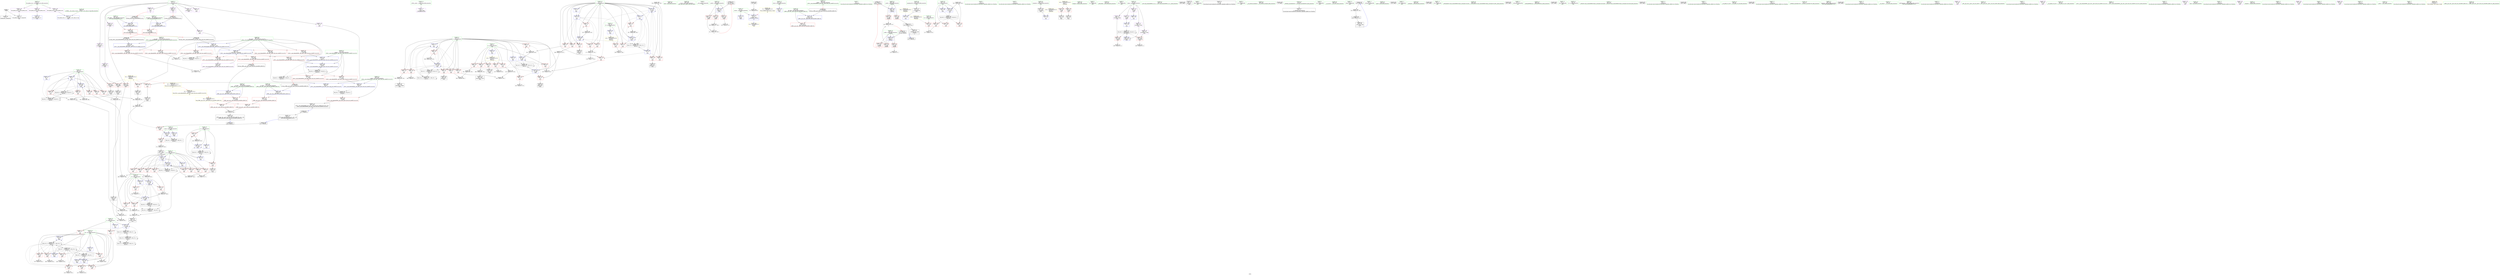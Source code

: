 digraph "SVFG" {
	label="SVFG";

	Node0x55740efcd540 [shape=record,color=grey,label="{NodeID: 0\nNullPtr}"];
	Node0x55740efcd540 -> Node0x55740eff1ca0[style=solid];
	Node0x55740efcd540 -> Node0x55740effd4d0[style=solid];
	Node0x55740f0523b0 [shape=record,color=black,label="{NodeID: 609\n503 = PHI(473, )\n1st arg _ZSt13__max_elementIPiN9__gnu_cxx5__ops15_Iter_less_iterEET_S4_S4_T0_ }"];
	Node0x55740f0523b0 -> Node0x55740efff580[style=solid];
	Node0x55740effe950 [shape=record,color=blue,label="{NodeID: 277\n31\<--301\nb\<--rem\nmain\n}"];
	Node0x55740effe950 -> Node0x55740eff23b0[style=dashed];
	Node0x55740effe950 -> Node0x55740eff2480[style=dashed];
	Node0x55740effe950 -> Node0x55740eff2550[style=dashed];
	Node0x55740effe950 -> Node0x55740eff2620[style=dashed];
	Node0x55740effe950 -> Node0x55740effe950[style=dashed];
	Node0x55740effe950 -> Node0x55740effea20[style=dashed];
	Node0x55740effe950 -> Node0x55740f01d230[style=dashed];
	Node0x55740effe950 -> Node0x55740f020430[style=dashed];
	Node0x55740eff2480 [shape=record,color=red,label="{NodeID: 194\n307\<--31\n\<--b\nmain\n}"];
	Node0x55740eff2480 -> Node0x55740eff8cb0[style=solid];
	Node0x55740efeeb90 [shape=record,color=black,label="{NodeID: 111\n370\<--369\nconv82\<--\nmain\n}"];
	Node0x55740efeeb90 -> Node0x55740eff9430[style=solid];
	Node0x55740efd16a0 [shape=record,color=green,label="{NodeID: 28\n4\<--6\n_ZStL8__ioinit\<--_ZStL8__ioinit_field_insensitive\nGlob }"];
	Node0x55740efd16a0 -> Node0x55740eff4420[style=solid];
	Node0x55740eff8830 [shape=record,color=grey,label="{NodeID: 388\n233 = Binary(232, 139, )\n}"];
	Node0x55740eff8830 -> Node0x55740effe130[style=solid];
	Node0x55740eff3b40 [shape=record,color=red,label="{NodeID: 222\n545\<--504\n\<--retval\n_ZSt13__max_elementIPiN9__gnu_cxx5__ops15_Iter_less_iterEET_S4_S4_T0_\n}"];
	Node0x55740eff3b40 -> Node0x55740eff4300[style=solid];
	Node0x55740eff5630 [shape=record,color=purple,label="{NodeID: 139\n578\<--63\nllvm.global_ctors_2\<--llvm.global_ctors\nGlob }"];
	Node0x55740eff5630 -> Node0x55740effd4d0[style=solid];
	Node0x55740efeff00 [shape=record,color=green,label="{NodeID: 56\n148\<--149\nmain\<--main_field_insensitive\n}"];
	Node0x55740f009c90 [shape=record,color=grey,label="{NodeID: 416\n247 = cmp(246, 139, )\n}"];
	Node0x55740effd2d0 [shape=record,color=blue,label="{NodeID: 250\n576\<--64\nllvm.global_ctors_0\<--\nGlob }"];
	Node0x55740eff6d20 [shape=record,color=red,label="{NodeID: 167\n365\<--16\n\<--k\nmain\n}"];
	Node0x55740eff6d20 -> Node0x55740eff95b0[style=solid];
	Node0x55740eff1860 [shape=record,color=green,label="{NodeID: 84\n548\<--549\nretval\<--retval_field_insensitive\n_ZN9__gnu_cxx5__ops16__iter_less_iterEv\n}"];
	Node0x55740efce370 [shape=record,color=green,label="{NodeID: 1\n7\<--1\n__dso_handle\<--dummyObj\nGlob }"];
	Node0x55740f0524f0 [shape=record,color=black,label="{NodeID: 610\n130 = PHI(141, )\n0th arg _Z2bci }"];
	Node0x55740f0524f0 -> Node0x55740effd840[style=solid];
	Node0x55740f032580 [shape=record,color=yellow,style=double,label="{NodeID: 527\n16V_1 = ENCHI(MR_16V_0)\npts\{17 \}\nFun[main]}"];
	Node0x55740f032580 -> Node0x55740eff6910[style=dashed];
	Node0x55740f032580 -> Node0x55740eff69e0[style=dashed];
	Node0x55740f032580 -> Node0x55740eff6ab0[style=dashed];
	Node0x55740f032580 -> Node0x55740eff6b80[style=dashed];
	Node0x55740f032580 -> Node0x55740eff6c50[style=dashed];
	Node0x55740f032580 -> Node0x55740eff6d20[style=dashed];
	Node0x55740effea20 [shape=record,color=blue,label="{NodeID: 278\n31\<--308\nb\<--add51\nmain\n}"];
	Node0x55740effea20 -> Node0x55740eff2550[style=dashed];
	Node0x55740effea20 -> Node0x55740eff2620[style=dashed];
	Node0x55740effea20 -> Node0x55740effe950[style=dashed];
	Node0x55740effea20 -> Node0x55740f01d230[style=dashed];
	Node0x55740effea20 -> Node0x55740f020430[style=dashed];
	Node0x55740eff2550 [shape=record,color=red,label="{NodeID: 195\n325\<--31\n\<--b\nmain\n}"];
	Node0x55740eff2550 -> Node0x55740eff8530[style=solid];
	Node0x55740efeec60 [shape=record,color=black,label="{NodeID: 112\n376\<--375\nconv86\<--rem85\nmain\n}"];
	Node0x55740efeec60 -> Node0x55740effed60[style=solid];
	Node0x55740efd17a0 [shape=record,color=green,label="{NodeID: 29\n8\<--10\n_ZL2pi\<--_ZL2pi_field_insensitive\nGlob }"];
	Node0x55740efd17a0 -> Node0x55740effc700[style=solid];
	Node0x55740efd17a0 -> Node0x55740effd5d0[style=solid];
	Node0x55740eff89b0 [shape=record,color=grey,label="{NodeID: 389\n315 = Binary(314, 139, )\n}"];
	Node0x55740eff89b0 -> Node0x55740f00a290[style=solid];
	Node0x55740eff3c10 [shape=record,color=red,label="{NodeID: 223\n516\<--508\n\<--__first.addr\n_ZSt13__max_elementIPiN9__gnu_cxx5__ops15_Iter_less_iterEET_S4_S4_T0_\n}"];
	Node0x55740eff3c10 -> Node0x55740f00b610[style=solid];
	Node0x55740eff5730 [shape=record,color=purple,label="{NodeID: 140\n527\<--526\nincdec.ptr\<--\n_ZSt13__max_elementIPiN9__gnu_cxx5__ops15_Iter_less_iterEET_S4_S4_T0_\n}"];
	Node0x55740eff5730 -> Node0x55740efff7f0[style=solid];
	Node0x55740eff5730 -> Node0x55740f00ba90[style=solid];
	Node0x55740eff0000 [shape=record,color=green,label="{NodeID: 57\n151\<--152\nretval\<--retval_field_insensitive\nmain\n}"];
	Node0x55740eff0000 -> Node0x55740effd910[style=solid];
	Node0x55740f009e10 [shape=record,color=grey,label="{NodeID: 417\n427 = cmp(426, 250, )\n}"];
	Node0x55740effd3d0 [shape=record,color=blue,label="{NodeID: 251\n577\<--65\nllvm.global_ctors_1\<--_GLOBAL__sub_I_nika_0_0.cpp\nGlob }"];
	Node0x55740eff6df0 [shape=record,color=red,label="{NodeID: 168\n258\<--18\n\<--m\nmain\n}"];
	Node0x55740eff6df0 -> Node0x55740f00bc10[style=solid];
	Node0x55740eff1930 [shape=record,color=green,label="{NodeID: 85\n555\<--556\nthis.addr\<--this.addr_field_insensitive\n_ZNK9__gnu_cxx5__ops15_Iter_less_iterclIPiS3_EEbT_T0_\n}"];
	Node0x55740eff1930 -> Node0x55740effc2f0[style=solid];
	Node0x55740eff1930 -> Node0x55740efffa60[style=solid];
	Node0x55740efce400 [shape=record,color=green,label="{NodeID: 2\n9\<--1\n\<--dummyObj\nCan only get source location for instruction, argument, global var or function.}"];
	Node0x55740f052630 [shape=record,color=black,label="{NodeID: 611\n106 = PHI(117, )\n0th arg _Z3gcdxx }"];
	Node0x55740f052630 -> Node0x55740effd6a0[style=solid];
	Node0x55740f032660 [shape=record,color=yellow,style=double,label="{NodeID: 528\n18V_1 = ENCHI(MR_18V_0)\npts\{19 \}\nFun[main]}"];
	Node0x55740f032660 -> Node0x55740eff6df0[style=dashed];
	Node0x55740effeaf0 [shape=record,color=blue,label="{NodeID: 279\n14\<--12\nj\<--\nmain\n}"];
	Node0x55740effeaf0 -> Node0x55740eff6430[style=dashed];
	Node0x55740effeaf0 -> Node0x55740eff6500[style=dashed];
	Node0x55740effeaf0 -> Node0x55740eff65d0[style=dashed];
	Node0x55740effeaf0 -> Node0x55740eff66a0[style=dashed];
	Node0x55740effeaf0 -> Node0x55740eff6770[style=dashed];
	Node0x55740effeaf0 -> Node0x55740eff6840[style=dashed];
	Node0x55740effeaf0 -> Node0x55740effeaf0[style=dashed];
	Node0x55740effeaf0 -> Node0x55740effebc0[style=dashed];
	Node0x55740effeaf0 -> Node0x55740f01a440[style=dashed];
	Node0x55740effeaf0 -> Node0x55740f01e630[style=dashed];
	Node0x55740eff2620 [shape=record,color=red,label="{NodeID: 196\n372\<--31\n\<--b\nmain\n}"];
	Node0x55740eff2620 -> Node0x55740eff92b0[style=solid];
	Node0x55740efeed30 [shape=record,color=black,label="{NodeID: 113\n417\<--415\n\<--exception109\nmain\n}"];
	Node0x55740efeed30 -> Node0x55740efff170[style=solid];
	Node0x55740efd18a0 [shape=record,color=green,label="{NodeID: 30\n11\<--13\ni\<--i_field_insensitive\nGlob }"];
	Node0x55740efd18a0 -> Node0x55740eff58d0[style=solid];
	Node0x55740efd18a0 -> Node0x55740eff59a0[style=solid];
	Node0x55740efd18a0 -> Node0x55740eff5a70[style=solid];
	Node0x55740efd18a0 -> Node0x55740eff5b40[style=solid];
	Node0x55740efd18a0 -> Node0x55740eff5c10[style=solid];
	Node0x55740efd18a0 -> Node0x55740eff5ce0[style=solid];
	Node0x55740efd18a0 -> Node0x55740eff5db0[style=solid];
	Node0x55740efd18a0 -> Node0x55740eff5e80[style=solid];
	Node0x55740efd18a0 -> Node0x55740eff5f50[style=solid];
	Node0x55740efd18a0 -> Node0x55740eff6020[style=solid];
	Node0x55740efd18a0 -> Node0x55740eff60f0[style=solid];
	Node0x55740efd18a0 -> Node0x55740effc7d0[style=solid];
	Node0x55740efd18a0 -> Node0x55740effdb80[style=solid];
	Node0x55740efd18a0 -> Node0x55740effdec0[style=solid];
	Node0x55740efd18a0 -> Node0x55740effe060[style=solid];
	Node0x55740efd18a0 -> Node0x55740effe130[style=solid];
	Node0x55740efd18a0 -> Node0x55740effe540[style=solid];
	Node0x55740efd18a0 -> Node0x55740effe6e0[style=solid];
	Node0x55740eff8b30 [shape=record,color=grey,label="{NodeID: 390\n447 = Binary(446, 139, )\n}"];
	Node0x55740eff8b30 -> Node0x55740efff240[style=solid];
	Node0x55740eff3ce0 [shape=record,color=red,label="{NodeID: 224\n520\<--508\n\<--__first.addr\n_ZSt13__max_elementIPiN9__gnu_cxx5__ops15_Iter_less_iterEET_S4_S4_T0_\n}"];
	Node0x55740eff3ce0 -> Node0x55740efff650[style=solid];
	Node0x55740eff5800 [shape=record,color=purple,label="{NodeID: 141\n239\<--37\nadd.ptr\<--x\nmain\n|{<s0>12}}"];
	Node0x55740eff5800:s0 -> Node0x55740f052130[style=solid,color=red];
	Node0x55740eff00d0 [shape=record,color=green,label="{NodeID: 58\n153\<--154\ntt\<--tt_field_insensitive\nmain\n}"];
	Node0x55740eff00d0 -> Node0x55740eff2fe0[style=solid];
	Node0x55740eff00d0 -> Node0x55740eff30b0[style=solid];
	Node0x55740eff00d0 -> Node0x55740eff3180[style=solid];
	Node0x55740eff00d0 -> Node0x55740effdf90[style=solid];
	Node0x55740eff00d0 -> Node0x55740efff240[style=solid];
	Node0x55740f009f90 [shape=record,color=grey,label="{NodeID: 418\n225 = cmp(223, 224, )\n}"];
	Node0x55740effd4d0 [shape=record,color=blue, style = dotted,label="{NodeID: 252\n578\<--3\nllvm.global_ctors_2\<--dummyVal\nGlob }"];
	Node0x55740eff6ec0 [shape=record,color=red,label="{NodeID: 169\n261\<--20\n\<--n\nmain\n}"];
	Node0x55740eff6ec0 -> Node0x55740f009690[style=solid];
	Node0x55740eff1a00 [shape=record,color=green,label="{NodeID: 86\n557\<--558\n__it1.addr\<--__it1.addr_field_insensitive\n_ZNK9__gnu_cxx5__ops15_Iter_less_iterclIPiS3_EEbT_T0_\n}"];
	Node0x55740eff1a00 -> Node0x55740effc3c0[style=solid];
	Node0x55740eff1a00 -> Node0x55740efffb30[style=solid];
	Node0x55740efc6530 [shape=record,color=green,label="{NodeID: 3\n12\<--1\n\<--dummyObj\nCan only get source location for instruction, argument, global var or function.}"];
	Node0x55740f052770 [shape=record,color=black,label="{NodeID: 612\n107 = PHI(120, )\n1st arg _Z3gcdxx }"];
	Node0x55740f052770 -> Node0x55740effd770[style=solid];
	Node0x55740effebc0 [shape=record,color=blue,label="{NodeID: 280\n14\<--340\nj\<--inc71\nmain\n}"];
	Node0x55740effebc0 -> Node0x55740eff6430[style=dashed];
	Node0x55740effebc0 -> Node0x55740eff6500[style=dashed];
	Node0x55740effebc0 -> Node0x55740eff65d0[style=dashed];
	Node0x55740effebc0 -> Node0x55740eff66a0[style=dashed];
	Node0x55740effebc0 -> Node0x55740eff6770[style=dashed];
	Node0x55740effebc0 -> Node0x55740eff6840[style=dashed];
	Node0x55740effebc0 -> Node0x55740effeaf0[style=dashed];
	Node0x55740effebc0 -> Node0x55740effebc0[style=dashed];
	Node0x55740effebc0 -> Node0x55740f01a440[style=dashed];
	Node0x55740effebc0 -> Node0x55740f01e630[style=dashed];
	Node0x55740eff26f0 [shape=record,color=red,label="{NodeID: 197\n270\<--42\n\<--xmax\nmain\n}"];
	Node0x55740eff26f0 -> Node0x55740f009390[style=solid];
	Node0x55740efeee00 [shape=record,color=black,label="{NodeID: 114\n459\<--477\n_ZSt11max_elementIPiET_S1_S1__ret\<--call\n_ZSt11max_elementIPiET_S1_S1_\n|{<s0>12}}"];
	Node0x55740efeee00:s0 -> Node0x55740f050d40[style=solid,color=blue];
	Node0x55740efd19a0 [shape=record,color=green,label="{NodeID: 31\n14\<--15\nj\<--j_field_insensitive\nGlob }"];
	Node0x55740efd19a0 -> Node0x55740eff61c0[style=solid];
	Node0x55740efd19a0 -> Node0x55740eff6290[style=solid];
	Node0x55740efd19a0 -> Node0x55740eff6360[style=solid];
	Node0x55740efd19a0 -> Node0x55740eff6430[style=solid];
	Node0x55740efd19a0 -> Node0x55740eff6500[style=solid];
	Node0x55740efd19a0 -> Node0x55740eff65d0[style=solid];
	Node0x55740efd19a0 -> Node0x55740eff66a0[style=solid];
	Node0x55740efd19a0 -> Node0x55740eff6770[style=solid];
	Node0x55740efd19a0 -> Node0x55740eff6840[style=solid];
	Node0x55740efd19a0 -> Node0x55740effc8d0[style=solid];
	Node0x55740efd19a0 -> Node0x55740effdc50[style=solid];
	Node0x55740efd19a0 -> Node0x55740effddf0[style=solid];
	Node0x55740efd19a0 -> Node0x55740effeaf0[style=solid];
	Node0x55740efd19a0 -> Node0x55740effebc0[style=solid];
	Node0x55740eff8cb0 [shape=record,color=grey,label="{NodeID: 391\n308 = Binary(307, 306, )\n}"];
	Node0x55740eff8cb0 -> Node0x55740effea20[style=solid];
	Node0x55740eff3db0 [shape=record,color=red,label="{NodeID: 225\n523\<--508\n\<--__first.addr\n_ZSt13__max_elementIPiN9__gnu_cxx5__ops15_Iter_less_iterEET_S4_S4_T0_\n}"];
	Node0x55740eff3db0 -> Node0x55740efff720[style=solid];
	Node0x55740eff58d0 [shape=record,color=red,label="{NodeID: 142\n175\<--11\n\<--i\nmain\n}"];
	Node0x55740eff58d0 -> Node0x55740f004980[style=solid];
	Node0x55740eff01a0 [shape=record,color=green,label="{NodeID: 59\n155\<--156\ntn\<--tn_field_insensitive\nmain\n}"];
	Node0x55740eff01a0 -> Node0x55740eff3250[style=solid];
	Node0x55740f00a110 [shape=record,color=grey,label="{NodeID: 419\n217 = cmp(215, 216, )\n}"];
	Node0x55740effd5d0 [shape=record,color=blue,label="{NodeID: 253\n8\<--97\n_ZL2pi\<--mul\n__cxx_global_var_init.1\n|{<s0>26}}"];
	Node0x55740effd5d0:s0 -> Node0x55740f036710[style=dashed,color=blue];
	Node0x55740eff6f90 [shape=record,color=red,label="{NodeID: 170\n276\<--20\n\<--n\nmain\n}"];
	Node0x55740eff6f90 -> Node0x55740efef460[style=solid];
	Node0x55740eff1ad0 [shape=record,color=green,label="{NodeID: 87\n559\<--560\n__it2.addr\<--__it2.addr_field_insensitive\n_ZNK9__gnu_cxx5__ops15_Iter_less_iterclIPiS3_EEbT_T0_\n}"];
	Node0x55740eff1ad0 -> Node0x55740effc490[style=solid];
	Node0x55740eff1ad0 -> Node0x55740efffc00[style=solid];
	Node0x55740efc65c0 [shape=record,color=green,label="{NodeID: 4\n27\<--1\n\<--dummyObj\nCan only get source location for instruction, argument, global var or function.}"];
	Node0x55740effec90 [shape=record,color=blue,label="{NodeID: 281\n351\<--353\n\<--\nmain\n}"];
	Node0x55740eff27c0 [shape=record,color=red,label="{NodeID: 198\n158\<--50\n\<--stdin\nmain\n}"];
	Node0x55740eff27c0 -> Node0x55740eff2210[style=solid];
	Node0x55740eff4300 [shape=record,color=black,label="{NodeID: 115\n501\<--545\n_ZSt13__max_elementIPiN9__gnu_cxx5__ops15_Iter_less_iterEET_S4_S4_T0__ret\<--\n_ZSt13__max_elementIPiN9__gnu_cxx5__ops15_Iter_less_iterEET_S4_S4_T0_\n|{<s0>23}}"];
	Node0x55740eff4300:s0 -> Node0x55740f0518f0[style=solid,color=blue];
	Node0x55740efd1aa0 [shape=record,color=green,label="{NodeID: 32\n16\<--17\nk\<--k_field_insensitive\nGlob }"];
	Node0x55740efd1aa0 -> Node0x55740eff6910[style=solid];
	Node0x55740efd1aa0 -> Node0x55740eff69e0[style=solid];
	Node0x55740efd1aa0 -> Node0x55740eff6ab0[style=solid];
	Node0x55740efd1aa0 -> Node0x55740eff6b80[style=solid];
	Node0x55740efd1aa0 -> Node0x55740eff6c50[style=solid];
	Node0x55740efd1aa0 -> Node0x55740eff6d20[style=solid];
	Node0x55740efd1aa0 -> Node0x55740effc9d0[style=solid];
	Node0x55740eff8e30 [shape=record,color=grey,label="{NodeID: 392\n201 = Binary(200, 199, )\n}"];
	Node0x55740eff8e30 -> Node0x55740effddf0[style=solid];
	Node0x55740eff3e80 [shape=record,color=red,label="{NodeID: 226\n526\<--508\n\<--__first.addr\n_ZSt13__max_elementIPiN9__gnu_cxx5__ops15_Iter_less_iterEET_S4_S4_T0_\n}"];
	Node0x55740eff3e80 -> Node0x55740eff5730[style=solid];
	Node0x55740eff59a0 [shape=record,color=red,label="{NodeID: 143\n176\<--11\n\<--i\nmain\n}"];
	Node0x55740eff59a0 -> Node0x55740f004980[style=solid];
	Node0x55740eff0270 [shape=record,color=green,label="{NodeID: 60\n162\<--163\nfreopen\<--freopen_field_insensitive\n}"];
	Node0x55740f036710 [shape=record,color=yellow,style=double,label="{NodeID: 586\n2V_2 = CSCHI(MR_2V_1)\npts\{10 \}\nCS[]}"];
	Node0x55740f00a290 [shape=record,color=grey,label="{NodeID: 420\n316 = cmp(313, 315, )\n}"];
	Node0x55740effd6a0 [shape=record,color=blue,label="{NodeID: 254\n108\<--106\nx.addr\<--x\n_Z3gcdxx\n}"];
	Node0x55740effd6a0 -> Node0x55740eff2960[style=dashed];
	Node0x55740effd6a0 -> Node0x55740eff2a30[style=dashed];
	Node0x55740eff7060 [shape=record,color=red,label="{NodeID: 171\n381\<--22\n\<--l\nmain\n}"];
	Node0x55740eff7060 -> Node0x55740effee30[style=solid];
	Node0x55740eff1ba0 [shape=record,color=green,label="{NodeID: 88\n65\<--571\n_GLOBAL__sub_I_nika_0_0.cpp\<--_GLOBAL__sub_I_nika_0_0.cpp_field_insensitive\n}"];
	Node0x55740eff1ba0 -> Node0x55740effd3d0[style=solid];
	Node0x55740efc6680 [shape=record,color=green,label="{NodeID: 5\n46\<--1\n.str\<--dummyObj\nGlob }"];
	Node0x55740f01cd30 [shape=record,color=black,label="{NodeID: 448\nMR_28V_6 = PHI(MR_28V_8, MR_28V_5, )\npts\{30 \}\n}"];
	Node0x55740f01cd30 -> Node0x55740effe880[style=dashed];
	Node0x55740f01cd30 -> Node0x55740f01cd30[style=dashed];
	Node0x55740f01cd30 -> Node0x55740f01ff30[style=dashed];
	Node0x55740effed60 [shape=record,color=blue,label="{NodeID: 282\n22\<--376\nl\<--conv86\nmain\n}"];
	Node0x55740effed60 -> Node0x55740eff7060[style=dashed];
	Node0x55740effed60 -> Node0x55740eff7130[style=dashed];
	Node0x55740effed60 -> Node0x55740f02c540[style=dashed];
	Node0x55740eff2890 [shape=record,color=red,label="{NodeID: 199\n164\<--55\n\<--stdout\nmain\n}"];
	Node0x55740eff2890 -> Node0x55740efeef80[style=solid];
	Node0x55740eff4390 [shape=record,color=black,label="{NodeID: 116\n551\<--569\n_ZNK9__gnu_cxx5__ops15_Iter_less_iterclIPiS3_EEbT_T0__ret\<--cmp\n_ZNK9__gnu_cxx5__ops15_Iter_less_iterclIPiS3_EEbT_T0_\n|{<s0>24}}"];
	Node0x55740eff4390:s0 -> Node0x55740f051af0[style=solid,color=blue];
	Node0x55740efd1ba0 [shape=record,color=green,label="{NodeID: 33\n18\<--19\nm\<--m_field_insensitive\nGlob }"];
	Node0x55740efd1ba0 -> Node0x55740eff6df0[style=solid];
	Node0x55740efd1ba0 -> Node0x55740effcad0[style=solid];
	Node0x55740eff8fb0 [shape=record,color=grey,label="{NodeID: 393\n141 = Binary(138, 140, )\n|{<s0>5}}"];
	Node0x55740eff8fb0:s0 -> Node0x55740f0524f0[style=solid,color=red];
	Node0x55740eff3f50 [shape=record,color=red,label="{NodeID: 227\n533\<--508\n\<--__first.addr\n_ZSt13__max_elementIPiN9__gnu_cxx5__ops15_Iter_less_iterEET_S4_S4_T0_\n|{<s0>24}}"];
	Node0x55740eff3f50:s0 -> Node0x55740f051eb0[style=solid,color=red];
	Node0x55740eff5a70 [shape=record,color=red,label="{NodeID: 144\n181\<--11\n\<--i\nmain\n}"];
	Node0x55740eff5a70 -> Node0x55740efef050[style=solid];
	Node0x55740eff0370 [shape=record,color=green,label="{NodeID: 61\n211\<--212\n_ZNSirsERi\<--_ZNSirsERi_field_insensitive\n}"];
	Node0x55740f04e930 [shape=record,color=black,label="{NodeID: 587\n121 = PHI(105, )\n}"];
	Node0x55740f04e930 -> Node0x55740f0043e0[style=solid];
	Node0x55740f00a410 [shape=record,color=grey,label="{NodeID: 421\n362 = cmp(359, 361, )\n}"];
	Node0x55740effd770 [shape=record,color=blue,label="{NodeID: 255\n110\<--107\ny.addr\<--y\n_Z3gcdxx\n}"];
	Node0x55740effd770 -> Node0x55740eff2b00[style=dashed];
	Node0x55740effd770 -> Node0x55740eff2bd0[style=dashed];
	Node0x55740effd770 -> Node0x55740eff2ca0[style=dashed];
	Node0x55740eff7130 [shape=record,color=red,label="{NodeID: 172\n388\<--22\n\<--l\nmain\n}"];
	Node0x55740eff7130 -> Node0x55740f00b790[style=solid];
	Node0x55740eff1ca0 [shape=record,color=black,label="{NodeID: 89\n2\<--3\ndummyVal\<--dummyVal\n}"];
	Node0x55740efc6740 [shape=record,color=green,label="{NodeID: 6\n48\<--1\n.str.2\<--dummyObj\nGlob }"];
	Node0x55740f01d230 [shape=record,color=black,label="{NodeID: 449\nMR_30V_6 = PHI(MR_30V_7, MR_30V_5, )\npts\{32 \}\n}"];
	Node0x55740f01d230 -> Node0x55740effe950[style=dashed];
	Node0x55740f01d230 -> Node0x55740f01d230[style=dashed];
	Node0x55740f01d230 -> Node0x55740f020430[style=dashed];
	Node0x55740effee30 [shape=record,color=blue,label="{NodeID: 283\n24\<--381\nans\<--\nmain\n}"];
	Node0x55740effee30 -> Node0x55740f02ca40[style=dashed];
	Node0x55740eff2960 [shape=record,color=red,label="{NodeID: 200\n118\<--108\n\<--x.addr\n_Z3gcdxx\n}"];
	Node0x55740eff2960 -> Node0x55740f008d90[style=solid];
	Node0x55740eff4420 [shape=record,color=purple,label="{NodeID: 117\n74\<--4\n\<--_ZStL8__ioinit\n__cxx_global_var_init\n}"];
	Node0x55740efd1ca0 [shape=record,color=green,label="{NodeID: 34\n20\<--21\nn\<--n_field_insensitive\nGlob }"];
	Node0x55740efd1ca0 -> Node0x55740eff6ec0[style=solid];
	Node0x55740efd1ca0 -> Node0x55740eff6f90[style=solid];
	Node0x55740efd1ca0 -> Node0x55740effcbd0[style=solid];
	Node0x55740efd1ca0 -> Node0x55740effe470[style=solid];
	Node0x55740efd1ca0 -> Node0x55740effe610[style=solid];
	Node0x55740f025e30 [shape=record,color=black,label="{NodeID: 477\nMR_46V_4 = PHI(MR_46V_5, MR_46V_3, )\npts\{360000 \}\n}"];
	Node0x55740f025e30 -> Node0x55740eff3320[style=dashed];
	Node0x55740f025e30 -> Node0x55740eff34c0[style=dashed];
	Node0x55740f025e30 -> Node0x55740effdd20[style=dashed];
	Node0x55740f025e30 -> Node0x55740f025e30[style=dashed];
	Node0x55740eff9130 [shape=record,color=grey,label="{NodeID: 394\n207 = Binary(206, 139, )\n}"];
	Node0x55740eff9130 -> Node0x55740effdec0[style=solid];
	Node0x55740eff4020 [shape=record,color=red,label="{NodeID: 228\n538\<--508\n\<--__first.addr\n_ZSt13__max_elementIPiN9__gnu_cxx5__ops15_Iter_less_iterEET_S4_S4_T0_\n}"];
	Node0x55740eff4020 -> Node0x55740efff8c0[style=solid];
	Node0x55740eff5b40 [shape=record,color=red,label="{NodeID: 145\n187\<--11\n\<--i\nmain\n}"];
	Node0x55740eff5b40 -> Node0x55740eff9bb0[style=solid];
	Node0x55740eff0470 [shape=record,color=green,label="{NodeID: 62\n242\<--243\n_ZSt11max_elementIPiET_S1_S1_\<--_ZSt11max_elementIPiET_S1_S1__field_insensitive\n}"];
	Node0x55740f050c70 [shape=record,color=black,label="{NodeID: 588\n230 = PHI()\n}"];
	Node0x55740f00a590 [shape=record,color=grey,label="{NodeID: 422\n278 = cmp(275, 277, )\n}"];
	Node0x55740effd840 [shape=record,color=blue,label="{NodeID: 256\n131\<--130\nn.addr\<--n\n_Z2bci\n}"];
	Node0x55740effd840 -> Node0x55740eff2d70[style=dashed];
	Node0x55740effd840 -> Node0x55740eff2e40[style=dashed];
	Node0x55740effd840 -> Node0x55740eff2f10[style=dashed];
	Node0x55740eff7200 [shape=record,color=red,label="{NodeID: 173\n378\<--24\n\<--ans\nmain\n}"];
	Node0x55740eff7200 -> Node0x55740f00aa10[style=solid];
	Node0x55740eff1da0 [shape=record,color=black,label="{NodeID: 90\n150\<--12\nmain_ret\<--\nmain\n}"];
	Node0x55740efc6800 [shape=record,color=green,label="{NodeID: 7\n50\<--1\nstdin\<--dummyObj\nGlob }"];
	Node0x55740effef00 [shape=record,color=blue,label="{NodeID: 284\n24\<--250\nans\<--\nmain\n}"];
	Node0x55740effef00 -> Node0x55740f02ca40[style=dashed];
	Node0x55740eff2a30 [shape=record,color=red,label="{NodeID: 201\n123\<--108\n\<--x.addr\n_Z3gcdxx\n}"];
	Node0x55740eff2a30 -> Node0x55740f0043e0[style=solid];
	Node0x55740eff44f0 [shape=record,color=purple,label="{NodeID: 118\n168\<--33\n\<--comp\nmain\n}"];
	Node0x55740eff44f0 -> Node0x55740effd9e0[style=solid];
	Node0x55740efd1da0 [shape=record,color=green,label="{NodeID: 35\n22\<--23\nl\<--l_field_insensitive\nGlob }"];
	Node0x55740efd1da0 -> Node0x55740eff7060[style=solid];
	Node0x55740efd1da0 -> Node0x55740eff7130[style=solid];
	Node0x55740efd1da0 -> Node0x55740effccd0[style=solid];
	Node0x55740efd1da0 -> Node0x55740effed60[style=solid];
	Node0x55740eff92b0 [shape=record,color=grey,label="{NodeID: 395\n373 = Binary(371, 372, )\n}"];
	Node0x55740eff92b0 -> Node0x55740f009210[style=solid];
	Node0x55740eff40f0 [shape=record,color=red,label="{NodeID: 229\n517\<--510\n\<--__last.addr\n_ZSt13__max_elementIPiN9__gnu_cxx5__ops15_Iter_less_iterEET_S4_S4_T0_\n}"];
	Node0x55740eff40f0 -> Node0x55740f00b610[style=solid];
	Node0x55740eff5c10 [shape=record,color=red,label="{NodeID: 146\n199\<--11\n\<--i\nmain\n}"];
	Node0x55740eff5c10 -> Node0x55740eff8e30[style=solid];
	Node0x55740eff0570 [shape=record,color=green,label="{NodeID: 63\n346\<--347\nexception\<--exception_field_insensitive\nmain\n}"];
	Node0x55740eff0570 -> Node0x55740efee9f0[style=solid];
	Node0x55740f050d40 [shape=record,color=black,label="{NodeID: 589\n241 = PHI(459, )\n}"];
	Node0x55740f050d40 -> Node0x55740eff33f0[style=solid];
	Node0x55740f00a710 [shape=record,color=grey,label="{NodeID: 423\n385 = cmp(384, 250, )\n}"];
	Node0x55740effd910 [shape=record,color=blue,label="{NodeID: 257\n151\<--12\nretval\<--\nmain\n}"];
	Node0x55740eff72d0 [shape=record,color=red,label="{NodeID: 174\n384\<--24\n\<--ans\nmain\n}"];
	Node0x55740eff72d0 -> Node0x55740f00a710[style=solid];
	Node0x55740eff1e70 [shape=record,color=black,label="{NodeID: 91\n355\<--57\n\<--_ZTIi\nCan only get source location for instruction, argument, global var or function.}"];
	Node0x55740efc68c0 [shape=record,color=green,label="{NodeID: 8\n51\<--1\n.str.3\<--dummyObj\nGlob }"];
	Node0x55740effefd0 [shape=record,color=blue,label="{NodeID: 285\n29\<--397\na\<--inc97\nmain\n}"];
	Node0x55740effefd0 -> Node0x55740eff7e30[style=dashed];
	Node0x55740effefd0 -> Node0x55740eff7f00[style=dashed];
	Node0x55740effefd0 -> Node0x55740eff7fd0[style=dashed];
	Node0x55740effefd0 -> Node0x55740eff80a0[style=dashed];
	Node0x55740effefd0 -> Node0x55740eff22e0[style=dashed];
	Node0x55740effefd0 -> Node0x55740effefd0[style=dashed];
	Node0x55740effefd0 -> Node0x55740f01cd30[style=dashed];
	Node0x55740effefd0 -> Node0x55740f01ff30[style=dashed];
	Node0x55740eff2b00 [shape=record,color=red,label="{NodeID: 202\n114\<--110\n\<--y.addr\n_Z3gcdxx\n}"];
	Node0x55740eff2b00 -> Node0x55740f00b490[style=solid];
	Node0x55740eff45c0 [shape=record,color=purple,label="{NodeID: 119\n170\<--33\n\<--comp\nmain\n}"];
	Node0x55740eff45c0 -> Node0x55740effdab0[style=solid];
	Node0x55740efd1ea0 [shape=record,color=green,label="{NodeID: 36\n24\<--25\nans\<--ans_field_insensitive\nGlob }"];
	Node0x55740efd1ea0 -> Node0x55740eff7200[style=solid];
	Node0x55740efd1ea0 -> Node0x55740eff72d0[style=solid];
	Node0x55740efd1ea0 -> Node0x55740eff73a0[style=solid];
	Node0x55740efd1ea0 -> Node0x55740eff7470[style=solid];
	Node0x55740efd1ea0 -> Node0x55740eff7540[style=solid];
	Node0x55740efd1ea0 -> Node0x55740eff7610[style=solid];
	Node0x55740efd1ea0 -> Node0x55740eff76e0[style=solid];
	Node0x55740efd1ea0 -> Node0x55740effcdd0[style=solid];
	Node0x55740efd1ea0 -> Node0x55740effe2d0[style=solid];
	Node0x55740efd1ea0 -> Node0x55740effe3a0[style=solid];
	Node0x55740efd1ea0 -> Node0x55740effee30[style=solid];
	Node0x55740efd1ea0 -> Node0x55740effef00[style=solid];
	Node0x55740f026830 [shape=record,color=black,label="{NodeID: 479\nMR_60V_6 = PHI(MR_60V_5, MR_60V_4, )\npts\{513 \}\n}"];
	Node0x55740f026830 -> Node0x55740effc190[style=dashed];
	Node0x55740f026830 -> Node0x55740effc220[style=dashed];
	Node0x55740f026830 -> Node0x55740efff8c0[style=dashed];
	Node0x55740f026830 -> Node0x55740f026830[style=dashed];
	Node0x55740f026830 -> Node0x55740f028b30[style=dashed];
	Node0x55740eff9430 [shape=record,color=grey,label="{NodeID: 396\n371 = Binary(364, 370, )\n}"];
	Node0x55740eff9430 -> Node0x55740eff92b0[style=solid];
	Node0x55740eff41c0 [shape=record,color=red,label="{NodeID: 230\n529\<--510\n\<--__last.addr\n_ZSt13__max_elementIPiN9__gnu_cxx5__ops15_Iter_less_iterEET_S4_S4_T0_\n}"];
	Node0x55740eff41c0 -> Node0x55740f00ba90[style=solid];
	Node0x55740eff5ce0 [shape=record,color=red,label="{NodeID: 147\n206\<--11\n\<--i\nmain\n}"];
	Node0x55740eff5ce0 -> Node0x55740eff9130[style=solid];
	Node0x55740eff0640 [shape=record,color=green,label="{NodeID: 64\n349\<--350\n__cxa_allocate_exception\<--__cxa_allocate_exception_field_insensitive\n}"];
	Node0x55740f050e70 [shape=record,color=black,label="{NodeID: 590\n75 = PHI()\n}"];
	Node0x55740f00a890 [shape=record,color=grey,label="{NodeID: 424\n283 = cmp(282, 12, )\n}"];
	Node0x55740effd9e0 [shape=record,color=blue,label="{NodeID: 258\n168\<--139\n\<--\nmain\n}"];
	Node0x55740effd9e0 -> Node0x55740effdab0[style=dashed];
	Node0x55740eff73a0 [shape=record,color=red,label="{NodeID: 175\n387\<--24\n\<--ans\nmain\n}"];
	Node0x55740eff73a0 -> Node0x55740f00b790[style=solid];
	Node0x55740eff1f70 [shape=record,color=black,label="{NodeID: 92\n76\<--77\n\<--_ZNSt8ios_base4InitD1Ev\nCan only get source location for instruction, argument, global var or function.}"];
	Node0x55740efc6980 [shape=record,color=green,label="{NodeID: 9\n53\<--1\n.str.4\<--dummyObj\nGlob }"];
	Node0x55740f032c80 [shape=record,color=yellow,style=double,label="{NodeID: 535\n32V_1 = ENCHI(MR_32V_0)\npts\{41 \}\nFun[main]|{|<s6>12}}"];
	Node0x55740f032c80 -> Node0x55740eff33f0[style=dashed];
	Node0x55740f032c80 -> Node0x55740eff3590[style=dashed];
	Node0x55740f032c80 -> Node0x55740eff3660[style=dashed];
	Node0x55740f032c80 -> Node0x55740eff3730[style=dashed];
	Node0x55740f032c80 -> Node0x55740eff3800[style=dashed];
	Node0x55740f032c80 -> Node0x55740eff38d0[style=dashed];
	Node0x55740f032c80:s6 -> Node0x55740f031a40[style=dashed,color=red];
	Node0x55740f01e130 [shape=record,color=black,label="{NodeID: 452\nMR_12V_5 = PHI(MR_12V_9, MR_12V_3, )\npts\{13 \}\n}"];
	Node0x55740f01e130 -> Node0x55740effe060[style=dashed];
	Node0x55740efff0a0 [shape=record,color=blue,label="{NodeID: 286\n26\<--408\np\<--inc104\nmain\n}"];
	Node0x55740efff0a0 -> Node0x55740eff77b0[style=dashed];
	Node0x55740efff0a0 -> Node0x55740eff7880[style=dashed];
	Node0x55740efff0a0 -> Node0x55740eff7950[style=dashed];
	Node0x55740efff0a0 -> Node0x55740eff7a20[style=dashed];
	Node0x55740efff0a0 -> Node0x55740eff7af0[style=dashed];
	Node0x55740efff0a0 -> Node0x55740eff7bc0[style=dashed];
	Node0x55740efff0a0 -> Node0x55740eff7c90[style=dashed];
	Node0x55740efff0a0 -> Node0x55740eff7d60[style=dashed];
	Node0x55740efff0a0 -> Node0x55740efff0a0[style=dashed];
	Node0x55740efff0a0 -> Node0x55740f01fa30[style=dashed];
	Node0x55740eff2bd0 [shape=record,color=red,label="{NodeID: 203\n117\<--110\n\<--y.addr\n_Z3gcdxx\n|{<s0>4}}"];
	Node0x55740eff2bd0:s0 -> Node0x55740f052630[style=solid,color=red];
	Node0x55740eff4690 [shape=record,color=purple,label="{NodeID: 120\n183\<--33\narrayidx\<--comp\nmain\n}"];
	Node0x55740eff4690 -> Node0x55740eff3320[style=solid];
	Node0x55740efd1fa0 [shape=record,color=green,label="{NodeID: 37\n26\<--28\np\<--p_field_insensitive\nGlob }"];
	Node0x55740efd1fa0 -> Node0x55740eff77b0[style=solid];
	Node0x55740efd1fa0 -> Node0x55740eff7880[style=solid];
	Node0x55740efd1fa0 -> Node0x55740eff7950[style=solid];
	Node0x55740efd1fa0 -> Node0x55740eff7a20[style=solid];
	Node0x55740efd1fa0 -> Node0x55740eff7af0[style=solid];
	Node0x55740efd1fa0 -> Node0x55740eff7bc0[style=solid];
	Node0x55740efd1fa0 -> Node0x55740eff7c90[style=solid];
	Node0x55740efd1fa0 -> Node0x55740eff7d60[style=solid];
	Node0x55740efd1fa0 -> Node0x55740effced0[style=solid];
	Node0x55740efd1fa0 -> Node0x55740effe7b0[style=solid];
	Node0x55740efd1fa0 -> Node0x55740efff0a0[style=solid];
	Node0x55740eff95b0 [shape=record,color=grey,label="{NodeID: 397\n366 = Binary(365, 139, )\n}"];
	Node0x55740eff95b0 -> Node0x55740efeeac0[style=solid];
	Node0x55740effc190 [shape=record,color=red,label="{NodeID: 231\n532\<--512\n\<--__result\n_ZSt13__max_elementIPiN9__gnu_cxx5__ops15_Iter_less_iterEET_S4_S4_T0_\n|{<s0>24}}"];
	Node0x55740effc190:s0 -> Node0x55740f051d70[style=solid,color=red];
	Node0x55740eff5db0 [shape=record,color=red,label="{NodeID: 148\n223\<--11\n\<--i\nmain\n}"];
	Node0x55740eff5db0 -> Node0x55740f009f90[style=solid];
	Node0x55740eff0740 [shape=record,color=green,label="{NodeID: 65\n356\<--357\n__cxa_throw\<--__cxa_throw_field_insensitive\n}"];
	Node0x55740f050f40 [shape=record,color=black,label="{NodeID: 591\n93 = PHI()\n}"];
	Node0x55740f050f40 -> Node0x55740effa030[style=solid];
	Node0x55740f030140 [shape=record,color=black,label="{NodeID: 508\nMR_14V_3 = PHI(MR_14V_5, MR_14V_2, )\npts\{15 \}\n}"];
	Node0x55740f030140 -> Node0x55740effdc50[style=dashed];
	Node0x55740f030140 -> Node0x55740f01e630[style=dashed];
	Node0x55740f030140 -> Node0x55740f030140[style=dashed];
	Node0x55740f00aa10 [shape=record,color=grey,label="{NodeID: 425\n379 = cmp(378, 253, )\n}"];
	Node0x55740effdab0 [shape=record,color=blue,label="{NodeID: 259\n170\<--139\n\<--\nmain\n}"];
	Node0x55740effdab0 -> Node0x55740f025e30[style=dashed];
	Node0x55740eff7470 [shape=record,color=red,label="{NodeID: 176\n401\<--24\n\<--ans\nmain\n}"];
	Node0x55740eff7470 -> Node0x55740f00ae90[style=solid];
	Node0x55740eff2070 [shape=record,color=black,label="{NodeID: 93\n105\<--125\n_Z3gcdxx_ret\<--cond\n_Z3gcdxx\n|{<s0>4}}"];
	Node0x55740eff2070:s0 -> Node0x55740f04e930[style=solid,color=blue];
	Node0x55740efc6a40 [shape=record,color=green,label="{NodeID: 10\n55\<--1\nstdout\<--dummyObj\nGlob }"];
	Node0x55740f01e630 [shape=record,color=black,label="{NodeID: 453\nMR_14V_7 = PHI(MR_14V_8, MR_14V_2, )\npts\{15 \}\n}"];
	Node0x55740f01e630 -> Node0x55740f01a440[style=dashed];
	Node0x55740f01e630 -> Node0x55740f01e630[style=dashed];
	Node0x55740efff170 [shape=record,color=blue,label="{NodeID: 287\n417\<--353\n\<--\nmain\n}"];
	Node0x55740eff2ca0 [shape=record,color=red,label="{NodeID: 204\n119\<--110\n\<--y.addr\n_Z3gcdxx\n}"];
	Node0x55740eff2ca0 -> Node0x55740f008d90[style=solid];
	Node0x55740eff4760 [shape=record,color=purple,label="{NodeID: 121\n196\<--33\narrayidx7\<--comp\nmain\n}"];
	Node0x55740eff4760 -> Node0x55740effdd20[style=solid];
	Node0x55740efd20a0 [shape=record,color=green,label="{NodeID: 38\n29\<--30\na\<--a_field_insensitive\nGlob }"];
	Node0x55740efd20a0 -> Node0x55740eff7e30[style=solid];
	Node0x55740efd20a0 -> Node0x55740eff7f00[style=solid];
	Node0x55740efd20a0 -> Node0x55740eff7fd0[style=solid];
	Node0x55740efd20a0 -> Node0x55740eff80a0[style=solid];
	Node0x55740efd20a0 -> Node0x55740eff22e0[style=solid];
	Node0x55740efd20a0 -> Node0x55740effcfd0[style=solid];
	Node0x55740efd20a0 -> Node0x55740effe880[style=solid];
	Node0x55740efd20a0 -> Node0x55740effefd0[style=solid];
	Node0x55740eff9730 [shape=record,color=grey,label="{NodeID: 398\n408 = Binary(407, 398, )\n}"];
	Node0x55740eff9730 -> Node0x55740efff0a0[style=solid];
	Node0x55740effc220 [shape=record,color=red,label="{NodeID: 232\n542\<--512\n\<--__result\n_ZSt13__max_elementIPiN9__gnu_cxx5__ops15_Iter_less_iterEET_S4_S4_T0_\n}"];
	Node0x55740effc220 -> Node0x55740efff990[style=solid];
	Node0x55740eff5e80 [shape=record,color=red,label="{NodeID: 149\n227\<--11\n\<--i\nmain\n}"];
	Node0x55740eff5e80 -> Node0x55740efef1f0[style=solid];
	Node0x55740eff0840 [shape=record,color=green,label="{NodeID: 66\n415\<--416\nexception109\<--exception109_field_insensitive\nmain\n}"];
	Node0x55740eff0840 -> Node0x55740efeed30[style=solid];
	Node0x55740f051010 [shape=record,color=black,label="{NodeID: 592\n142 = PHI(129, )\n}"];
	Node0x55740f051010 -> Node0x55740eff83b0[style=solid];
	Node0x55740f00ab90 [shape=record,color=grey,label="{NodeID: 426\n413 = cmp(412, 253, )\n}"];
	Node0x55740effdb80 [shape=record,color=blue,label="{NodeID: 260\n11\<--173\ni\<--\nmain\n}"];
	Node0x55740effdb80 -> Node0x55740eff58d0[style=dashed];
	Node0x55740effdb80 -> Node0x55740eff59a0[style=dashed];
	Node0x55740effdb80 -> Node0x55740eff5a70[style=dashed];
	Node0x55740effdb80 -> Node0x55740eff5b40[style=dashed];
	Node0x55740effdb80 -> Node0x55740eff5c10[style=dashed];
	Node0x55740effdb80 -> Node0x55740eff5ce0[style=dashed];
	Node0x55740effdb80 -> Node0x55740effdec0[style=dashed];
	Node0x55740effdb80 -> Node0x55740f01e130[style=dashed];
	Node0x55740eff7540 [shape=record,color=red,label="{NodeID: 177\n412\<--24\n\<--ans\nmain\n}"];
	Node0x55740eff7540 -> Node0x55740f00ab90[style=solid];
	Node0x55740eff2140 [shape=record,color=black,label="{NodeID: 94\n129\<--146\n_Z2bci_ret\<--cond\n_Z2bci\n|{<s0>5}}"];
	Node0x55740eff2140:s0 -> Node0x55740f051010[style=solid,color=blue];
	Node0x55740efc6b40 [shape=record,color=green,label="{NodeID: 11\n56\<--1\n_ZSt3cin\<--dummyObj\nGlob }"];
	Node0x55740f01eb30 [shape=record,color=black,label="{NodeID: 454\nMR_20V_2 = PHI(MR_20V_3, MR_20V_1, )\npts\{21 \}\n}"];
	Node0x55740f01eb30 -> Node0x55740effe470[style=dashed];
	Node0x55740f01eb30 -> Node0x55740f01eb30[style=dashed];
	Node0x55740efff240 [shape=record,color=blue,label="{NodeID: 288\n153\<--447\ntt\<--inc121\nmain\n}"];
	Node0x55740efff240 -> Node0x55740f020e30[style=dashed];
	Node0x55740eff2d70 [shape=record,color=red,label="{NodeID: 205\n134\<--131\n\<--n.addr\n_Z2bci\n}"];
	Node0x55740eff2d70 -> Node0x55740f00b910[style=solid];
	Node0x55740eff4830 [shape=record,color=purple,label="{NodeID: 122\n281\<--33\narrayidx40\<--comp\nmain\n}"];
	Node0x55740eff4830 -> Node0x55740eff34c0[style=solid];
	Node0x55740efd21a0 [shape=record,color=green,label="{NodeID: 39\n31\<--32\nb\<--b_field_insensitive\nGlob }"];
	Node0x55740efd21a0 -> Node0x55740eff23b0[style=solid];
	Node0x55740efd21a0 -> Node0x55740eff2480[style=solid];
	Node0x55740efd21a0 -> Node0x55740eff2550[style=solid];
	Node0x55740efd21a0 -> Node0x55740eff2620[style=solid];
	Node0x55740efd21a0 -> Node0x55740effd0d0[style=solid];
	Node0x55740efd21a0 -> Node0x55740effe950[style=solid];
	Node0x55740efd21a0 -> Node0x55740effea20[style=solid];
	Node0x55740eff98b0 [shape=record,color=grey,label="{NodeID: 399\n299 = Binary(293, 298, )\n}"];
	Node0x55740eff98b0 -> Node0x55740eff9eb0[style=solid];
	Node0x55740effc2f0 [shape=record,color=red,label="{NodeID: 233\n564\<--555\nthis1\<--this.addr\n_ZNK9__gnu_cxx5__ops15_Iter_less_iterclIPiS3_EEbT_T0_\n}"];
	Node0x55740eff5f50 [shape=record,color=red,label="{NodeID: 150\n232\<--11\n\<--i\nmain\n}"];
	Node0x55740eff5f50 -> Node0x55740eff8830[style=solid];
	Node0x55740eff0910 [shape=record,color=green,label="{NodeID: 67\n424\<--425\nprintf\<--printf_field_insensitive\n}"];
	Node0x55740f0511b0 [shape=record,color=black,label="{NodeID: 593\n210 = PHI()\n}"];
	Node0x55740f00ad10 [shape=record,color=grey,label="{NodeID: 427\n192 = cmp(191, 179, )\n}"];
	Node0x55740effdc50 [shape=record,color=blue,label="{NodeID: 261\n14\<--188\nj\<--mul2\nmain\n}"];
	Node0x55740effdc50 -> Node0x55740eff61c0[style=dashed];
	Node0x55740effdc50 -> Node0x55740eff6290[style=dashed];
	Node0x55740effdc50 -> Node0x55740eff6360[style=dashed];
	Node0x55740effdc50 -> Node0x55740effddf0[style=dashed];
	Node0x55740effdc50 -> Node0x55740f030140[style=dashed];
	Node0x55740eff7610 [shape=record,color=red,label="{NodeID: 178\n426\<--24\n\<--ans\nmain\n}"];
	Node0x55740eff7610 -> Node0x55740f009e10[style=solid];
	Node0x55740eff2210 [shape=record,color=black,label="{NodeID: 95\n161\<--158\ncall\<--\nmain\n}"];
	Node0x55740efc6c40 [shape=record,color=green,label="{NodeID: 12\n57\<--1\n_ZTIi\<--dummyObj\nGlob }"];
	Node0x55740f01f030 [shape=record,color=black,label="{NodeID: 455\nMR_22V_2 = PHI(MR_22V_3, MR_22V_1, )\npts\{23 \}\n}"];
	Node0x55740f01f030 -> Node0x55740f01a530[style=dashed];
	Node0x55740f01f030 -> Node0x55740f01f030[style=dashed];
	Node0x55740efff310 [shape=record,color=blue,label="{NodeID: 289\n462\<--460\n__first.addr\<--__first\n_ZSt11max_elementIPiET_S1_S1_\n}"];
	Node0x55740efff310 -> Node0x55740eff39a0[style=dashed];
	Node0x55740eff2e40 [shape=record,color=red,label="{NodeID: 206\n137\<--131\n\<--n.addr\n_Z2bci\n}"];
	Node0x55740eff2e40 -> Node0x55740f004b00[style=solid];
	Node0x55740eff4900 [shape=record,color=purple,label="{NodeID: 123\n229\<--37\narrayidx20\<--x\nmain\n}"];
	Node0x55740efd22a0 [shape=record,color=green,label="{NodeID: 40\n33\<--36\ncomp\<--comp_field_insensitive\nGlob }"];
	Node0x55740efd22a0 -> Node0x55740eff44f0[style=solid];
	Node0x55740efd22a0 -> Node0x55740eff45c0[style=solid];
	Node0x55740efd22a0 -> Node0x55740eff4690[style=solid];
	Node0x55740efd22a0 -> Node0x55740eff4760[style=solid];
	Node0x55740efd22a0 -> Node0x55740eff4830[style=solid];
	Node0x55740eff9a30 [shape=record,color=grey,label="{NodeID: 400\n298 = Binary(294, 297, )\n}"];
	Node0x55740eff9a30 -> Node0x55740eff98b0[style=solid];
	Node0x55740effc3c0 [shape=record,color=red,label="{NodeID: 234\n565\<--557\n\<--__it1.addr\n_ZNK9__gnu_cxx5__ops15_Iter_less_iterclIPiS3_EEbT_T0_\n}"];
	Node0x55740effc3c0 -> Node0x55740effc560[style=solid];
	Node0x55740eff6020 [shape=record,color=red,label="{NodeID: 151\n257\<--11\n\<--i\nmain\n}"];
	Node0x55740eff6020 -> Node0x55740f00bc10[style=solid];
	Node0x55740eff0a10 [shape=record,color=green,label="{NodeID: 68\n431\<--432\n_ZNSolsEi\<--_ZNSolsEi_field_insensitive\n}"];
	Node0x55740f051280 [shape=record,color=black,label="{NodeID: 594\n219 = PHI()\n}"];
	Node0x55740f00ae90 [shape=record,color=grey,label="{NodeID: 428\n402 = cmp(401, 250, )\n}"];
	Node0x55740effdd20 [shape=record,color=blue,label="{NodeID: 262\n196\<--139\narrayidx7\<--\nmain\n}"];
	Node0x55740effdd20 -> Node0x55740effdd20[style=dashed];
	Node0x55740effdd20 -> Node0x55740f025e30[style=dashed];
	Node0x55740eff76e0 [shape=record,color=red,label="{NodeID: 179\n429\<--24\n\<--ans\nmain\n}"];
	Node0x55740efeef80 [shape=record,color=black,label="{NodeID: 96\n167\<--164\ncall1\<--\nmain\n}"];
	Node0x55740efc6d40 [shape=record,color=green,label="{NodeID: 13\n58\<--1\n.str.5\<--dummyObj\nGlob }"];
	Node0x55740f033000 [shape=record,color=yellow,style=double,label="{NodeID: 539\n40V_1 = ENCHI(MR_40V_0)\npts\{156 \}\nFun[main]}"];
	Node0x55740f033000 -> Node0x55740eff3250[style=dashed];
	Node0x55740f01f530 [shape=record,color=black,label="{NodeID: 456\nMR_24V_2 = PHI(MR_24V_4, MR_24V_1, )\npts\{25 \}\n}"];
	Node0x55740f01f530 -> Node0x55740effe2d0[style=dashed];
	Node0x55740f01f530 -> Node0x55740effe3a0[style=dashed];
	Node0x55740efff3e0 [shape=record,color=blue,label="{NodeID: 290\n464\<--461\n__last.addr\<--__last\n_ZSt11max_elementIPiET_S1_S1_\n}"];
	Node0x55740efff3e0 -> Node0x55740eff3a70[style=dashed];
	Node0x55740eff2f10 [shape=record,color=red,label="{NodeID: 207\n140\<--131\n\<--n.addr\n_Z2bci\n}"];
	Node0x55740eff2f10 -> Node0x55740eff8fb0[style=solid];
	Node0x55740eff49d0 [shape=record,color=purple,label="{NodeID: 124\n238\<--37\n\<--x\nmain\n}"];
	Node0x55740efd23a0 [shape=record,color=green,label="{NodeID: 41\n37\<--41\nx\<--x_field_insensitive\nGlob }"];
	Node0x55740efd23a0 -> Node0x55740eff4900[style=solid];
	Node0x55740efd23a0 -> Node0x55740eff49d0[style=solid];
	Node0x55740efd23a0 -> Node0x55740eff4aa0[style=solid];
	Node0x55740efd23a0 -> Node0x55740eff4b70[style=solid];
	Node0x55740efd23a0 -> Node0x55740eff4c40[style=solid];
	Node0x55740efd23a0 -> Node0x55740eff4d10[style=solid];
	Node0x55740efd23a0 -> Node0x55740eff4de0[style=solid];
	Node0x55740efd23a0 -> Node0x55740eff4eb0[style=solid];
	Node0x55740efd23a0 -> Node0x55740eff5800[style=solid];
	Node0x55740eff9bb0 [shape=record,color=grey,label="{NodeID: 401\n188 = Binary(173, 187, )\n}"];
	Node0x55740eff9bb0 -> Node0x55740effdc50[style=solid];
	Node0x55740effc490 [shape=record,color=red,label="{NodeID: 235\n567\<--559\n\<--__it2.addr\n_ZNK9__gnu_cxx5__ops15_Iter_less_iterclIPiS3_EEbT_T0_\n}"];
	Node0x55740effc490 -> Node0x55740effc630[style=solid];
	Node0x55740eff60f0 [shape=record,color=red,label="{NodeID: 152\n266\<--11\n\<--i\nmain\n}"];
	Node0x55740eff60f0 -> Node0x55740f009090[style=solid];
	Node0x55740eff0b10 [shape=record,color=green,label="{NodeID: 69\n434\<--435\n_ZSt4endlIcSt11char_traitsIcEERSt13basic_ostreamIT_T0_ES6_\<--_ZSt4endlIcSt11char_traitsIcEERSt13basic_ostreamIT_T0_ES6__field_insensitive\n}"];
	Node0x55740f051350 [shape=record,color=black,label="{NodeID: 595\n220 = PHI()\n}"];
	Node0x55740f00b010 [shape=record,color=grey,label="{NodeID: 429\n304 = cmp(303, 27, )\n}"];
	Node0x55740effddf0 [shape=record,color=blue,label="{NodeID: 263\n14\<--201\nj\<--add\nmain\n}"];
	Node0x55740effddf0 -> Node0x55740eff61c0[style=dashed];
	Node0x55740effddf0 -> Node0x55740eff6290[style=dashed];
	Node0x55740effddf0 -> Node0x55740eff6360[style=dashed];
	Node0x55740effddf0 -> Node0x55740effddf0[style=dashed];
	Node0x55740effddf0 -> Node0x55740f030140[style=dashed];
	Node0x55740eff77b0 [shape=record,color=red,label="{NodeID: 180\n275\<--26\n\<--p\nmain\n}"];
	Node0x55740eff77b0 -> Node0x55740f00a590[style=solid];
	Node0x55740efef050 [shape=record,color=black,label="{NodeID: 97\n182\<--181\nidxprom\<--\nmain\n}"];
	Node0x55740efc6e40 [shape=record,color=green,label="{NodeID: 14\n60\<--1\n_ZSt4cout\<--dummyObj\nGlob }"];
	Node0x55740f0330e0 [shape=record,color=yellow,style=double,label="{NodeID: 540\n42V_1 = ENCHI(MR_42V_0)\npts\{347 \}\nFun[main]}"];
	Node0x55740f0330e0 -> Node0x55740effec90[style=dashed];
	Node0x55740f01fa30 [shape=record,color=black,label="{NodeID: 457\nMR_26V_2 = PHI(MR_26V_3, MR_26V_1, )\npts\{28 \}\n}"];
	Node0x55740f01fa30 -> Node0x55740effe7b0[style=dashed];
	Node0x55740f01fa30 -> Node0x55740f01fa30[style=dashed];
	Node0x55740efff4b0 [shape=record,color=blue,label="{NodeID: 291\n508\<--502\n__first.addr\<--__first\n_ZSt13__max_elementIPiN9__gnu_cxx5__ops15_Iter_less_iterEET_S4_S4_T0_\n}"];
	Node0x55740efff4b0 -> Node0x55740eff3c10[style=dashed];
	Node0x55740efff4b0 -> Node0x55740eff3ce0[style=dashed];
	Node0x55740efff4b0 -> Node0x55740eff3db0[style=dashed];
	Node0x55740efff4b0 -> Node0x55740eff3e80[style=dashed];
	Node0x55740efff4b0 -> Node0x55740efff7f0[style=dashed];
	Node0x55740efff4b0 -> Node0x55740f01a130[style=dashed];
	Node0x55740eff2fe0 [shape=record,color=red,label="{NodeID: 208\n215\<--153\n\<--tt\nmain\n}"];
	Node0x55740eff2fe0 -> Node0x55740f00a110[style=solid];
	Node0x55740eff4aa0 [shape=record,color=purple,label="{NodeID: 125\n240\<--37\n\<--x\nmain\n|{<s0>12}}"];
	Node0x55740eff4aa0:s0 -> Node0x55740f051ff0[style=solid,color=red];
	Node0x55740efd24a0 [shape=record,color=green,label="{NodeID: 42\n42\<--43\nxmax\<--xmax_field_insensitive\nGlob }"];
	Node0x55740efd24a0 -> Node0x55740eff26f0[style=solid];
	Node0x55740efd24a0 -> Node0x55740effd1d0[style=solid];
	Node0x55740efd24a0 -> Node0x55740effe200[style=solid];
	Node0x55740eff9d30 [shape=record,color=grey,label="{NodeID: 402\n397 = Binary(396, 398, )\n}"];
	Node0x55740eff9d30 -> Node0x55740effefd0[style=solid];
	Node0x55740effc560 [shape=record,color=red,label="{NodeID: 236\n566\<--565\n\<--\n_ZNK9__gnu_cxx5__ops15_Iter_less_iterclIPiS3_EEbT_T0_\n}"];
	Node0x55740effc560 -> Node0x55740f009990[style=solid];
	Node0x55740eff61c0 [shape=record,color=red,label="{NodeID: 153\n191\<--14\n\<--j\nmain\n}"];
	Node0x55740eff61c0 -> Node0x55740f00ad10[style=solid];
	Node0x55740eff0c10 [shape=record,color=green,label="{NodeID: 70\n436\<--437\n_ZNSolsEPFRSoS_E\<--_ZNSolsEPFRSoS_E_field_insensitive\n}"];
	Node0x55740f051420 [shape=record,color=black,label="{NodeID: 596\n423 = PHI()\n}"];
	Node0x55740f031850 [shape=record,color=yellow,style=double,label="{NodeID: 513\n32V_1 = ENCHI(MR_32V_0)\npts\{41 \}\nFun[_ZNK9__gnu_cxx5__ops15_Iter_less_iterclIPiS3_EEbT_T0_]}"];
	Node0x55740f031850 -> Node0x55740effc560[style=dashed];
	Node0x55740f031850 -> Node0x55740effc630[style=dashed];
	Node0x55740f00b190 [shape=record,color=grey,label="{NodeID: 430\n289 = cmp(287, 288, )\n}"];
	Node0x55740effdec0 [shape=record,color=blue,label="{NodeID: 264\n11\<--207\ni\<--inc\nmain\n}"];
	Node0x55740effdec0 -> Node0x55740eff58d0[style=dashed];
	Node0x55740effdec0 -> Node0x55740eff59a0[style=dashed];
	Node0x55740effdec0 -> Node0x55740eff5a70[style=dashed];
	Node0x55740effdec0 -> Node0x55740eff5b40[style=dashed];
	Node0x55740effdec0 -> Node0x55740eff5c10[style=dashed];
	Node0x55740effdec0 -> Node0x55740eff5ce0[style=dashed];
	Node0x55740effdec0 -> Node0x55740effdec0[style=dashed];
	Node0x55740effdec0 -> Node0x55740f01e130[style=dashed];
	Node0x55740eff7880 [shape=record,color=red,label="{NodeID: 181\n280\<--26\n\<--p\nmain\n}"];
	Node0x55740efef120 [shape=record,color=black,label="{NodeID: 98\n195\<--194\nidxprom6\<--\nmain\n}"];
	Node0x55740efd09a0 [shape=record,color=green,label="{NodeID: 15\n61\<--1\n.str.6\<--dummyObj\nGlob }"];
	Node0x55740f0331c0 [shape=record,color=yellow,style=double,label="{NodeID: 541\n44V_1 = ENCHI(MR_44V_0)\npts\{416 \}\nFun[main]}"];
	Node0x55740f0331c0 -> Node0x55740efff170[style=dashed];
	Node0x55740f01ff30 [shape=record,color=black,label="{NodeID: 458\nMR_28V_2 = PHI(MR_28V_3, MR_28V_1, )\npts\{30 \}\n}"];
	Node0x55740f01ff30 -> Node0x55740effe880[style=dashed];
	Node0x55740f01ff30 -> Node0x55740f01cd30[style=dashed];
	Node0x55740f01ff30 -> Node0x55740f01ff30[style=dashed];
	Node0x55740efff580 [shape=record,color=blue,label="{NodeID: 292\n510\<--503\n__last.addr\<--__last\n_ZSt13__max_elementIPiN9__gnu_cxx5__ops15_Iter_less_iterEET_S4_S4_T0_\n}"];
	Node0x55740efff580 -> Node0x55740eff40f0[style=dashed];
	Node0x55740efff580 -> Node0x55740eff41c0[style=dashed];
	Node0x55740eff30b0 [shape=record,color=red,label="{NodeID: 209\n421\<--153\n\<--tt\nmain\n}"];
	Node0x55740eff4b70 [shape=record,color=purple,label="{NodeID: 126\n291\<--37\n\<--x\nmain\n}"];
	Node0x55740eff4b70 -> Node0x55740eff3590[style=solid];
	Node0x55740efee270 [shape=record,color=green,label="{NodeID: 43\n44\<--45\nss\<--ss_field_insensitive\nGlob }"];
	Node0x55740f028b30 [shape=record,color=black,label="{NodeID: 486\nMR_60V_2 = PHI(MR_60V_4, MR_60V_1, )\npts\{513 \}\n}"];
	Node0x55740eff9eb0 [shape=record,color=grey,label="{NodeID: 403\n301 = Binary(299, 300, )\n}"];
	Node0x55740eff9eb0 -> Node0x55740effe950[style=solid];
	Node0x55740effc630 [shape=record,color=red,label="{NodeID: 237\n568\<--567\n\<--\n_ZNK9__gnu_cxx5__ops15_Iter_less_iterclIPiS3_EEbT_T0_\n}"];
	Node0x55740effc630 -> Node0x55740f009990[style=solid];
	Node0x55740eff6290 [shape=record,color=red,label="{NodeID: 154\n194\<--14\n\<--j\nmain\n}"];
	Node0x55740eff6290 -> Node0x55740efef120[style=solid];
	Node0x55740eff0d10 [shape=record,color=green,label="{NodeID: 71\n441\<--442\n_ZStlsISt11char_traitsIcEERSt13basic_ostreamIcT_ES5_PKc\<--_ZStlsISt11char_traitsIcEERSt13basic_ostreamIcT_ES5_PKc_field_insensitive\n}"];
	Node0x55740f0514f0 [shape=record,color=black,label="{NodeID: 597\n430 = PHI()\n}"];
	Node0x55740f00b310 [shape=record,color=grey,label="{NodeID: 431\n344 = cmp(343, 12, )\n}"];
	Node0x55740effdf90 [shape=record,color=blue,label="{NodeID: 265\n153\<--139\ntt\<--\nmain\n}"];
	Node0x55740effdf90 -> Node0x55740f020e30[style=dashed];
	Node0x55740eff7950 [shape=record,color=red,label="{NodeID: 182\n288\<--26\n\<--p\nmain\n}"];
	Node0x55740eff7950 -> Node0x55740f00b190[style=solid];
	Node0x55740efef1f0 [shape=record,color=black,label="{NodeID: 99\n228\<--227\nidxprom19\<--\nmain\n}"];
	Node0x55740efd0aa0 [shape=record,color=green,label="{NodeID: 16\n64\<--1\n\<--dummyObj\nCan only get source location for instruction, argument, global var or function.}"];
	Node0x55740f020430 [shape=record,color=black,label="{NodeID: 459\nMR_30V_2 = PHI(MR_30V_3, MR_30V_1, )\npts\{32 \}\n}"];
	Node0x55740f020430 -> Node0x55740effe950[style=dashed];
	Node0x55740f020430 -> Node0x55740f01d230[style=dashed];
	Node0x55740f020430 -> Node0x55740f020430[style=dashed];
	Node0x55740efff650 [shape=record,color=blue,label="{NodeID: 293\n504\<--520\nretval\<--\n_ZSt13__max_elementIPiN9__gnu_cxx5__ops15_Iter_less_iterEET_S4_S4_T0_\n}"];
	Node0x55740efff650 -> Node0x55740f019c30[style=dashed];
	Node0x55740eff3180 [shape=record,color=red,label="{NodeID: 210\n446\<--153\n\<--tt\nmain\n}"];
	Node0x55740eff3180 -> Node0x55740eff8b30[style=solid];
	Node0x55740eff4c40 [shape=record,color=purple,label="{NodeID: 127\n295\<--37\n\<--x\nmain\n}"];
	Node0x55740eff4c40 -> Node0x55740eff3660[style=solid];
	Node0x55740efee370 [shape=record,color=green,label="{NodeID: 44\n63\<--67\nllvm.global_ctors\<--llvm.global_ctors_field_insensitive\nGlob }"];
	Node0x55740efee370 -> Node0x55740eff5460[style=solid];
	Node0x55740efee370 -> Node0x55740eff5530[style=solid];
	Node0x55740efee370 -> Node0x55740eff5630[style=solid];
	Node0x55740f019c30 [shape=record,color=black,label="{NodeID: 487\nMR_54V_3 = PHI(MR_54V_4, MR_54V_2, )\npts\{505 \}\n}"];
	Node0x55740f019c30 -> Node0x55740eff3b40[style=dashed];
	Node0x55740effa030 [shape=record,color=grey,label="{NodeID: 404\n97 = Binary(93, 98, )\n}"];
	Node0x55740effa030 -> Node0x55740effd5d0[style=solid];
	Node0x55740effc700 [shape=record,color=blue,label="{NodeID: 238\n8\<--9\n_ZL2pi\<--\nGlob }"];
	Node0x55740eff6360 [shape=record,color=red,label="{NodeID: 155\n200\<--14\n\<--j\nmain\n}"];
	Node0x55740eff6360 -> Node0x55740eff8e30[style=solid];
	Node0x55740eff0e10 [shape=record,color=green,label="{NodeID: 72\n462\<--463\n__first.addr\<--__first.addr_field_insensitive\n_ZSt11max_elementIPiET_S1_S1_\n}"];
	Node0x55740eff0e10 -> Node0x55740eff39a0[style=solid];
	Node0x55740eff0e10 -> Node0x55740efff310[style=solid];
	Node0x55740f051620 [shape=record,color=black,label="{NodeID: 598\n433 = PHI()\n}"];
	Node0x55740f031a40 [shape=record,color=yellow,style=double,label="{NodeID: 515\n32V_1 = ENCHI(MR_32V_0)\npts\{41 \}\nFun[_ZSt11max_elementIPiET_S1_S1_]|{<s0>23}}"];
	Node0x55740f031a40:s0 -> Node0x55740f031d10[style=dashed,color=red];
	Node0x55740f00b490 [shape=record,color=grey,label="{NodeID: 432\n115 = cmp(114, 27, )\n}"];
	Node0x55740effe060 [shape=record,color=blue,label="{NodeID: 266\n11\<--12\ni\<--\nmain\n}"];
	Node0x55740effe060 -> Node0x55740eff5db0[style=dashed];
	Node0x55740effe060 -> Node0x55740eff5e80[style=dashed];
	Node0x55740effe060 -> Node0x55740eff5f50[style=dashed];
	Node0x55740effe060 -> Node0x55740effe130[style=dashed];
	Node0x55740effe060 -> Node0x55740effe540[style=dashed];
	Node0x55740effe060 -> Node0x55740f01e130[style=dashed];
	Node0x55740eff7a20 [shape=record,color=red,label="{NodeID: 183\n300\<--26\n\<--p\nmain\n}"];
	Node0x55740eff7a20 -> Node0x55740eff9eb0[style=solid];
	Node0x55740efef2c0 [shape=record,color=black,label="{NodeID: 100\n237\<--236\nidx.ext\<--\nmain\n}"];
	Node0x55740efd0ba0 [shape=record,color=green,label="{NodeID: 17\n94\<--1\n\<--dummyObj\nCan only get source location for instruction, argument, global var or function.}"];
	Node0x55740f020930 [shape=record,color=black,label="{NodeID: 460\nMR_34V_2 = PHI(MR_34V_3, MR_34V_1, )\npts\{43 \}\n}"];
	Node0x55740f020930 -> Node0x55740effe200[style=dashed];
	Node0x55740efff720 [shape=record,color=blue,label="{NodeID: 294\n512\<--523\n__result\<--\n_ZSt13__max_elementIPiN9__gnu_cxx5__ops15_Iter_less_iterEET_S4_S4_T0_\n}"];
	Node0x55740efff720 -> Node0x55740effc190[style=dashed];
	Node0x55740efff720 -> Node0x55740effc220[style=dashed];
	Node0x55740efff720 -> Node0x55740efff8c0[style=dashed];
	Node0x55740efff720 -> Node0x55740f026830[style=dashed];
	Node0x55740efff720 -> Node0x55740f028b30[style=dashed];
	Node0x55740eff3250 [shape=record,color=red,label="{NodeID: 211\n216\<--155\n\<--tn\nmain\n}"];
	Node0x55740eff3250 -> Node0x55740f00a110[style=solid];
	Node0x55740eff4d10 [shape=record,color=purple,label="{NodeID: 128\n321\<--37\narrayidx58\<--x\nmain\n}"];
	Node0x55740eff4d10 -> Node0x55740eff3730[style=solid];
	Node0x55740efee470 [shape=record,color=green,label="{NodeID: 45\n68\<--69\n__cxx_global_var_init\<--__cxx_global_var_init_field_insensitive\n}"];
	Node0x55740f01a130 [shape=record,color=black,label="{NodeID: 488\nMR_56V_3 = PHI(MR_56V_5, MR_56V_2, )\npts\{509 \}\n}"];
	Node0x55740f008c10 [shape=record,color=grey,label="{NodeID: 405\n340 = Binary(339, 139, )\n}"];
	Node0x55740f008c10 -> Node0x55740effebc0[style=solid];
	Node0x55740effc7d0 [shape=record,color=blue,label="{NodeID: 239\n11\<--12\ni\<--\nGlob }"];
	Node0x55740effc7d0 -> Node0x55740effdb80[style=dashed];
	Node0x55740eff6430 [shape=record,color=red,label="{NodeID: 156\n313\<--14\n\<--j\nmain\n}"];
	Node0x55740eff6430 -> Node0x55740f00a290[style=solid];
	Node0x55740eff0ee0 [shape=record,color=green,label="{NodeID: 73\n464\<--465\n__last.addr\<--__last.addr_field_insensitive\n_ZSt11max_elementIPiET_S1_S1_\n}"];
	Node0x55740eff0ee0 -> Node0x55740eff3a70[style=solid];
	Node0x55740eff0ee0 -> Node0x55740efff3e0[style=solid];
	Node0x55740f0516f0 [shape=record,color=black,label="{NodeID: 599\n440 = PHI()\n}"];
	Node0x55740f00b610 [shape=record,color=grey,label="{NodeID: 433\n518 = cmp(516, 517, )\n}"];
	Node0x55740effe130 [shape=record,color=blue,label="{NodeID: 267\n11\<--233\ni\<--inc23\nmain\n}"];
	Node0x55740effe130 -> Node0x55740eff5db0[style=dashed];
	Node0x55740effe130 -> Node0x55740eff5e80[style=dashed];
	Node0x55740effe130 -> Node0x55740eff5f50[style=dashed];
	Node0x55740effe130 -> Node0x55740effe130[style=dashed];
	Node0x55740effe130 -> Node0x55740effe540[style=dashed];
	Node0x55740effe130 -> Node0x55740f01e130[style=dashed];
	Node0x55740eff7af0 [shape=record,color=red,label="{NodeID: 184\n306\<--26\n\<--p\nmain\n}"];
	Node0x55740eff7af0 -> Node0x55740eff8cb0[style=solid];
	Node0x55740efef390 [shape=record,color=black,label="{NodeID: 101\n272\<--271\nconv\<--add35\nmain\n}"];
	Node0x55740efef390 -> Node0x55740effe7b0[style=solid];
	Node0x55740efd0ca0 [shape=record,color=green,label="{NodeID: 18\n98\<--1\n\<--dummyObj\nCan only get source location for instruction, argument, global var or function.}"];
	Node0x55740f020e30 [shape=record,color=black,label="{NodeID: 461\nMR_38V_3 = PHI(MR_38V_4, MR_38V_2, )\npts\{154 \}\n}"];
	Node0x55740f020e30 -> Node0x55740eff2fe0[style=dashed];
	Node0x55740f020e30 -> Node0x55740eff30b0[style=dashed];
	Node0x55740f020e30 -> Node0x55740eff3180[style=dashed];
	Node0x55740f020e30 -> Node0x55740efff240[style=dashed];
	Node0x55740efff7f0 [shape=record,color=blue,label="{NodeID: 295\n508\<--527\n__first.addr\<--incdec.ptr\n_ZSt13__max_elementIPiN9__gnu_cxx5__ops15_Iter_less_iterEET_S4_S4_T0_\n}"];
	Node0x55740efff7f0 -> Node0x55740eff3e80[style=dashed];
	Node0x55740efff7f0 -> Node0x55740eff3f50[style=dashed];
	Node0x55740efff7f0 -> Node0x55740eff4020[style=dashed];
	Node0x55740efff7f0 -> Node0x55740efff7f0[style=dashed];
	Node0x55740efff7f0 -> Node0x55740f01a130[style=dashed];
	Node0x55740eff3320 [shape=record,color=red,label="{NodeID: 212\n184\<--183\n\<--arrayidx\nmain\n}"];
	Node0x55740eff3320 -> Node0x55740f009b10[style=solid];
	Node0x55740eff4de0 [shape=record,color=purple,label="{NodeID: 129\n332\<--37\narrayidx65\<--x\nmain\n}"];
	Node0x55740eff4de0 -> Node0x55740eff3800[style=solid];
	Node0x55740efee570 [shape=record,color=green,label="{NodeID: 46\n72\<--73\n_ZNSt8ios_base4InitC1Ev\<--_ZNSt8ios_base4InitC1Ev_field_insensitive\n}"];
	Node0x55740f008d90 [shape=record,color=grey,label="{NodeID: 406\n120 = Binary(118, 119, )\n|{<s0>4}}"];
	Node0x55740f008d90:s0 -> Node0x55740f052770[style=solid,color=red];
	Node0x55740effc8d0 [shape=record,color=blue,label="{NodeID: 240\n14\<--12\nj\<--\nGlob }"];
	Node0x55740effc8d0 -> Node0x55740effdc50[style=dashed];
	Node0x55740effc8d0 -> Node0x55740f01e630[style=dashed];
	Node0x55740effc8d0 -> Node0x55740f030140[style=dashed];
	Node0x55740eff6500 [shape=record,color=red,label="{NodeID: 157\n319\<--14\n\<--j\nmain\n}"];
	Node0x55740eff6500 -> Node0x55740efef6d0[style=solid];
	Node0x55740eff0fb0 [shape=record,color=green,label="{NodeID: 74\n466\<--467\nagg.tmp\<--agg.tmp_field_insensitive\n_ZSt11max_elementIPiET_S1_S1_\n}"];
	Node0x55740f051820 [shape=record,color=black,label="{NodeID: 600\n443 = PHI()\n}"];
	Node0x55740f00b790 [shape=record,color=grey,label="{NodeID: 434\n389 = cmp(387, 388, )\n}"];
	Node0x55740effe200 [shape=record,color=blue,label="{NodeID: 268\n42\<--244\nxmax\<--\nmain\n}"];
	Node0x55740effe200 -> Node0x55740eff26f0[style=dashed];
	Node0x55740effe200 -> Node0x55740f020930[style=dashed];
	Node0x55740eff7bc0 [shape=record,color=red,label="{NodeID: 185\n327\<--26\n\<--p\nmain\n}"];
	Node0x55740eff7bc0 -> Node0x55740eff86b0[style=solid];
	Node0x55740efef460 [shape=record,color=black,label="{NodeID: 102\n277\<--276\nconv37\<--\nmain\n}"];
	Node0x55740efef460 -> Node0x55740f00a590[style=solid];
	Node0x55740efd0da0 [shape=record,color=green,label="{NodeID: 19\n139\<--1\n\<--dummyObj\nCan only get source location for instruction, argument, global var or function.}"];
	Node0x55740f033570 [shape=record,color=yellow,style=double,label="{NodeID: 545\n2V_1 = ENCHI(MR_2V_0)\npts\{10 \}\nFun[_GLOBAL__sub_I_nika_0_0.cpp]|{<s0>26}}"];
	Node0x55740f033570:s0 -> Node0x55740effd5d0[style=dashed,color=red];
	Node0x55740efff8c0 [shape=record,color=blue,label="{NodeID: 296\n512\<--538\n__result\<--\n_ZSt13__max_elementIPiN9__gnu_cxx5__ops15_Iter_less_iterEET_S4_S4_T0_\n}"];
	Node0x55740efff8c0 -> Node0x55740f026830[style=dashed];
	Node0x55740eff33f0 [shape=record,color=red,label="{NodeID: 213\n244\<--241\n\<--call25\nmain\n}"];
	Node0x55740eff33f0 -> Node0x55740effe200[style=solid];
	Node0x55740eff4eb0 [shape=record,color=purple,label="{NodeID: 130\n368\<--37\narrayidx81\<--x\nmain\n}"];
	Node0x55740eff4eb0 -> Node0x55740eff38d0[style=solid];
	Node0x55740efee670 [shape=record,color=green,label="{NodeID: 47\n78\<--79\n__cxa_atexit\<--__cxa_atexit_field_insensitive\n}"];
	Node0x55740f008f10 [shape=record,color=grey,label="{NodeID: 407\n361 = Binary(360, 139, )\n}"];
	Node0x55740f008f10 -> Node0x55740f00a410[style=solid];
	Node0x55740effc9d0 [shape=record,color=blue,label="{NodeID: 241\n16\<--12\nk\<--\nGlob }"];
	Node0x55740effc9d0 -> Node0x55740f032580[style=dashed];
	Node0x55740eff65d0 [shape=record,color=red,label="{NodeID: 158\n329\<--14\n\<--j\nmain\n}"];
	Node0x55740eff65d0 -> Node0x55740f009510[style=solid];
	Node0x55740eff1080 [shape=record,color=green,label="{NodeID: 75\n468\<--469\nundef.agg.tmp\<--undef.agg.tmp_field_insensitive\n_ZSt11max_elementIPiET_S1_S1_\n}"];
	Node0x55740f0518f0 [shape=record,color=black,label="{NodeID: 601\n477 = PHI(501, )\n}"];
	Node0x55740f0518f0 -> Node0x55740efeee00[style=solid];
	Node0x55740f031d10 [shape=record,color=yellow,style=double,label="{NodeID: 518\n32V_1 = ENCHI(MR_32V_0)\npts\{41 \}\nFun[_ZSt13__max_elementIPiN9__gnu_cxx5__ops15_Iter_less_iterEET_S4_S4_T0_]|{<s0>24}}"];
	Node0x55740f031d10:s0 -> Node0x55740f031850[style=dashed,color=red];
	Node0x55740f00b910 [shape=record,color=grey,label="{NodeID: 435\n135 = cmp(134, 12, )\n}"];
	Node0x55740effe2d0 [shape=record,color=blue,label="{NodeID: 269\n24\<--250\nans\<--\nmain\n}"];
	Node0x55740effe2d0 -> Node0x55740eff7540[style=dashed];
	Node0x55740effe2d0 -> Node0x55740eff7610[style=dashed];
	Node0x55740effe2d0 -> Node0x55740eff76e0[style=dashed];
	Node0x55740effe2d0 -> Node0x55740f01f530[style=dashed];
	Node0x55740eff7c90 [shape=record,color=red,label="{NodeID: 186\n374\<--26\n\<--p\nmain\n}"];
	Node0x55740eff7c90 -> Node0x55740f009210[style=solid];
	Node0x55740efef530 [shape=record,color=black,label="{NodeID: 103\n293\<--292\nconv46\<--\nmain\n}"];
	Node0x55740efef530 -> Node0x55740eff98b0[style=solid];
	Node0x55740efd0ea0 [shape=record,color=green,label="{NodeID: 20\n173\<--1\n\<--dummyObj\nCan only get source location for instruction, argument, global var or function.}"];
	Node0x55740eb28f00 [shape=record,color=black,label="{NodeID: 380\n146 = PHI(143, 12, )\n}"];
	Node0x55740eb28f00 -> Node0x55740eff2140[style=solid];
	Node0x55740efff990 [shape=record,color=blue,label="{NodeID: 297\n504\<--542\nretval\<--\n_ZSt13__max_elementIPiN9__gnu_cxx5__ops15_Iter_less_iterEET_S4_S4_T0_\n}"];
	Node0x55740efff990 -> Node0x55740f019c30[style=dashed];
	Node0x55740eff34c0 [shape=record,color=red,label="{NodeID: 214\n282\<--281\n\<--arrayidx40\nmain\n}"];
	Node0x55740eff34c0 -> Node0x55740f00a890[style=solid];
	Node0x55740eff4f80 [shape=record,color=purple,label="{NodeID: 131\n159\<--46\n\<--.str\nmain\n}"];
	Node0x55740efef790 [shape=record,color=green,label="{NodeID: 48\n77\<--83\n_ZNSt8ios_base4InitD1Ev\<--_ZNSt8ios_base4InitD1Ev_field_insensitive\n}"];
	Node0x55740efef790 -> Node0x55740eff1f70[style=solid];
	Node0x55740f009090 [shape=record,color=grey,label="{NodeID: 408\n267 = Binary(266, 139, )\n}"];
	Node0x55740f009090 -> Node0x55740effe6e0[style=solid];
	Node0x55740effcad0 [shape=record,color=blue,label="{NodeID: 242\n18\<--12\nm\<--\nGlob }"];
	Node0x55740effcad0 -> Node0x55740f032660[style=dashed];
	Node0x55740eff66a0 [shape=record,color=red,label="{NodeID: 159\n339\<--14\n\<--j\nmain\n}"];
	Node0x55740eff66a0 -> Node0x55740f008c10[style=solid];
	Node0x55740eff1150 [shape=record,color=green,label="{NodeID: 76\n475\<--476\n_ZN9__gnu_cxx5__ops16__iter_less_iterEv\<--_ZN9__gnu_cxx5__ops16__iter_less_iterEv_field_insensitive\n}"];
	Node0x55740f051af0 [shape=record,color=black,label="{NodeID: 602\n534 = PHI(551, )\n}"];
	Node0x55740f00ba90 [shape=record,color=grey,label="{NodeID: 436\n530 = cmp(527, 529, )\n}"];
	Node0x55740effe3a0 [shape=record,color=blue,label="{NodeID: 270\n24\<--253\nans\<--\nmain\n}"];
	Node0x55740effe3a0 -> Node0x55740f01af30[style=dashed];
	Node0x55740eff7d60 [shape=record,color=red,label="{NodeID: 187\n407\<--26\n\<--p\nmain\n}"];
	Node0x55740eff7d60 -> Node0x55740eff9730[style=solid];
	Node0x55740efef600 [shape=record,color=black,label="{NodeID: 104\n297\<--296\nconv47\<--\nmain\n}"];
	Node0x55740efef600 -> Node0x55740eff9a30[style=solid];
	Node0x55740efd0fa0 [shape=record,color=green,label="{NodeID: 21\n179\<--1\n\<--dummyObj\nCan only get source location for instruction, argument, global var or function.}"];
	Node0x55740f0043e0 [shape=record,color=black,label="{NodeID: 381\n125 = PHI(121, 123, )\n}"];
	Node0x55740f0043e0 -> Node0x55740eff2070[style=solid];
	Node0x55740efffa60 [shape=record,color=blue,label="{NodeID: 298\n555\<--552\nthis.addr\<--this\n_ZNK9__gnu_cxx5__ops15_Iter_less_iterclIPiS3_EEbT_T0_\n}"];
	Node0x55740efffa60 -> Node0x55740effc2f0[style=dashed];
	Node0x55740eff3590 [shape=record,color=red,label="{NodeID: 215\n292\<--291\n\<--\nmain\n}"];
	Node0x55740eff3590 -> Node0x55740efef530[style=solid];
	Node0x55740eff5050 [shape=record,color=purple,label="{NodeID: 132\n160\<--48\n\<--.str.2\nmain\n}"];
	Node0x55740efef890 [shape=record,color=green,label="{NodeID: 49\n90\<--91\n__cxx_global_var_init.1\<--__cxx_global_var_init.1_field_insensitive\n}"];
	Node0x55740f009210 [shape=record,color=grey,label="{NodeID: 409\n375 = Binary(373, 374, )\n}"];
	Node0x55740f009210 -> Node0x55740efeec60[style=solid];
	Node0x55740effcbd0 [shape=record,color=blue,label="{NodeID: 243\n20\<--12\nn\<--\nGlob }"];
	Node0x55740effcbd0 -> Node0x55740f01eb30[style=dashed];
	Node0x55740eff6770 [shape=record,color=red,label="{NodeID: 160\n343\<--14\n\<--j\nmain\n}"];
	Node0x55740eff6770 -> Node0x55740f00b310[style=solid];
	Node0x55740eff1250 [shape=record,color=green,label="{NodeID: 77\n478\<--479\n_ZSt13__max_elementIPiN9__gnu_cxx5__ops15_Iter_less_iterEET_S4_S4_T0_\<--_ZSt13__max_elementIPiN9__gnu_cxx5__ops15_Iter_less_iterEET_S4_S4_T0__field_insensitive\n}"];
	Node0x55740f051c00 [shape=record,color=black,label="{NodeID: 603\n552 = PHI(506, )\n0th arg _ZNK9__gnu_cxx5__ops15_Iter_less_iterclIPiS3_EEbT_T0_ }"];
	Node0x55740f051c00 -> Node0x55740efffa60[style=solid];
	Node0x55740f00bc10 [shape=record,color=grey,label="{NodeID: 437\n259 = cmp(257, 258, )\n}"];
	Node0x55740effe470 [shape=record,color=blue,label="{NodeID: 271\n20\<--139\nn\<--\nmain\n}"];
	Node0x55740effe470 -> Node0x55740eff6ec0[style=dashed];
	Node0x55740effe470 -> Node0x55740eff6f90[style=dashed];
	Node0x55740effe470 -> Node0x55740effe610[style=dashed];
	Node0x55740effe470 -> Node0x55740f01eb30[style=dashed];
	Node0x55740eff7e30 [shape=record,color=red,label="{NodeID: 188\n287\<--29\n\<--a\nmain\n}"];
	Node0x55740eff7e30 -> Node0x55740f00b190[style=solid];
	Node0x55740efef6d0 [shape=record,color=black,label="{NodeID: 105\n320\<--319\nidxprom57\<--\nmain\n}"];
	Node0x55740efd10a0 [shape=record,color=green,label="{NodeID: 22\n250\<--1\n\<--dummyObj\nCan only get source location for instruction, argument, global var or function.}"];
	Node0x55740f004980 [shape=record,color=grey,label="{NodeID: 382\n177 = Binary(175, 176, )\n}"];
	Node0x55740f004980 -> Node0x55740f009810[style=solid];
	Node0x55740efffb30 [shape=record,color=blue,label="{NodeID: 299\n557\<--553\n__it1.addr\<--__it1\n_ZNK9__gnu_cxx5__ops15_Iter_less_iterclIPiS3_EEbT_T0_\n}"];
	Node0x55740efffb30 -> Node0x55740effc3c0[style=dashed];
	Node0x55740eff3660 [shape=record,color=red,label="{NodeID: 216\n296\<--295\n\<--\nmain\n}"];
	Node0x55740eff3660 -> Node0x55740efef600[style=solid];
	Node0x55740eff5120 [shape=record,color=purple,label="{NodeID: 133\n165\<--51\n\<--.str.3\nmain\n}"];
	Node0x55740efef990 [shape=record,color=green,label="{NodeID: 50\n95\<--96\natan\<--atan_field_insensitive\n}"];
	Node0x55740f009390 [shape=record,color=grey,label="{NodeID: 410\n271 = Binary(270, 139, )\n}"];
	Node0x55740f009390 -> Node0x55740efef390[style=solid];
	Node0x55740effccd0 [shape=record,color=blue,label="{NodeID: 244\n22\<--12\nl\<--\nGlob }"];
	Node0x55740effccd0 -> Node0x55740f01f030[style=dashed];
	Node0x55740eff6840 [shape=record,color=red,label="{NodeID: 161\n359\<--14\n\<--j\nmain\n}"];
	Node0x55740eff6840 -> Node0x55740f00a410[style=solid];
	Node0x55740eff1350 [shape=record,color=green,label="{NodeID: 78\n504\<--505\nretval\<--retval_field_insensitive\n_ZSt13__max_elementIPiN9__gnu_cxx5__ops15_Iter_less_iterEET_S4_S4_T0_\n}"];
	Node0x55740eff1350 -> Node0x55740eff3b40[style=solid];
	Node0x55740eff1350 -> Node0x55740efff650[style=solid];
	Node0x55740eff1350 -> Node0x55740efff990[style=solid];
	Node0x55740f051d70 [shape=record,color=black,label="{NodeID: 604\n553 = PHI(532, )\n1st arg _ZNK9__gnu_cxx5__ops15_Iter_less_iterclIPiS3_EEbT_T0_ }"];
	Node0x55740f051d70 -> Node0x55740efffb30[style=solid];
	Node0x55740f00bd90 [shape=record,color=grey,label="{NodeID: 438\n335 = cmp(328, 334, )\n}"];
	Node0x55740effe540 [shape=record,color=blue,label="{NodeID: 272\n11\<--12\ni\<--\nmain\n}"];
	Node0x55740effe540 -> Node0x55740eff6020[style=dashed];
	Node0x55740effe540 -> Node0x55740eff60f0[style=dashed];
	Node0x55740effe540 -> Node0x55740effe6e0[style=dashed];
	Node0x55740effe540 -> Node0x55740f01e130[style=dashed];
	Node0x55740eff7f00 [shape=record,color=red,label="{NodeID: 189\n294\<--29\n\<--a\nmain\n}"];
	Node0x55740eff7f00 -> Node0x55740eff9a30[style=solid];
	Node0x55740efee780 [shape=record,color=black,label="{NodeID: 106\n323\<--322\nconv59\<--\nmain\n}"];
	Node0x55740efee780 -> Node0x55740eff8230[style=solid];
	Node0x55740efd11a0 [shape=record,color=green,label="{NodeID: 23\n253\<--1\n\<--dummyObj\nCan only get source location for instruction, argument, global var or function.}"];
	Node0x55740f004b00 [shape=record,color=grey,label="{NodeID: 383\n138 = Binary(137, 139, )\n}"];
	Node0x55740f004b00 -> Node0x55740eff8fb0[style=solid];
	Node0x55740efffc00 [shape=record,color=blue,label="{NodeID: 300\n559\<--554\n__it2.addr\<--__it2\n_ZNK9__gnu_cxx5__ops15_Iter_less_iterclIPiS3_EEbT_T0_\n}"];
	Node0x55740efffc00 -> Node0x55740effc490[style=dashed];
	Node0x55740eff3730 [shape=record,color=red,label="{NodeID: 217\n322\<--321\n\<--arrayidx58\nmain\n}"];
	Node0x55740eff3730 -> Node0x55740efee780[style=solid];
	Node0x55740eff51f0 [shape=record,color=purple,label="{NodeID: 134\n166\<--53\n\<--.str.4\nmain\n}"];
	Node0x55740efefa90 [shape=record,color=green,label="{NodeID: 51\n103\<--104\n_Z3gcdxx\<--_Z3gcdxx_field_insensitive\n}"];
	Node0x55740f009510 [shape=record,color=grey,label="{NodeID: 411\n330 = Binary(329, 139, )\n}"];
	Node0x55740f009510 -> Node0x55740efee850[style=solid];
	Node0x55740effcdd0 [shape=record,color=blue,label="{NodeID: 245\n24\<--12\nans\<--\nGlob }"];
	Node0x55740effcdd0 -> Node0x55740f01f530[style=dashed];
	Node0x55740eff6910 [shape=record,color=red,label="{NodeID: 162\n224\<--16\n\<--k\nmain\n}"];
	Node0x55740eff6910 -> Node0x55740f009f90[style=solid];
	Node0x55740eff1420 [shape=record,color=green,label="{NodeID: 79\n506\<--507\n__comp\<--__comp_field_insensitive\n_ZSt13__max_elementIPiN9__gnu_cxx5__ops15_Iter_less_iterEET_S4_S4_T0_\n|{<s0>24}}"];
	Node0x55740eff1420:s0 -> Node0x55740f051c00[style=solid,color=red];
	Node0x55740f051eb0 [shape=record,color=black,label="{NodeID: 605\n554 = PHI(533, )\n2nd arg _ZNK9__gnu_cxx5__ops15_Iter_less_iterclIPiS3_EEbT_T0_ }"];
	Node0x55740f051eb0 -> Node0x55740efffc00[style=solid];
	Node0x55740f01a440 [shape=record,color=black,label="{NodeID: 439\nMR_14V_10 = PHI(MR_14V_11, MR_14V_7, )\npts\{15 \}\n}"];
	Node0x55740f01a440 -> Node0x55740effeaf0[style=dashed];
	Node0x55740f01a440 -> Node0x55740f01a440[style=dashed];
	Node0x55740f01a440 -> Node0x55740f01e630[style=dashed];
	Node0x55740effe610 [shape=record,color=blue,label="{NodeID: 273\n20\<--262\nn\<--mul31\nmain\n}"];
	Node0x55740effe610 -> Node0x55740eff6ec0[style=dashed];
	Node0x55740effe610 -> Node0x55740eff6f90[style=dashed];
	Node0x55740effe610 -> Node0x55740effe610[style=dashed];
	Node0x55740effe610 -> Node0x55740f01eb30[style=dashed];
	Node0x55740eff7fd0 [shape=record,color=red,label="{NodeID: 190\n318\<--29\n\<--a\nmain\n}"];
	Node0x55740eff7fd0 -> Node0x55740eff8230[style=solid];
	Node0x55740efee850 [shape=record,color=black,label="{NodeID: 107\n331\<--330\nidxprom64\<--add63\nmain\n}"];
	Node0x55740efd12a0 [shape=record,color=green,label="{NodeID: 24\n263\<--1\n\<--dummyObj\nCan only get source location for instruction, argument, global var or function.}"];
	Node0x55740eff8230 [shape=record,color=grey,label="{NodeID: 384\n324 = Binary(318, 323, )\n}"];
	Node0x55740eff8230 -> Node0x55740eff8530[style=solid];
	Node0x55740eff3800 [shape=record,color=red,label="{NodeID: 218\n333\<--332\n\<--arrayidx65\nmain\n}"];
	Node0x55740eff3800 -> Node0x55740efee920[style=solid];
	Node0x55740eff52c0 [shape=record,color=purple,label="{NodeID: 135\n422\<--58\n\<--.str.5\nmain\n}"];
	Node0x55740efefb90 [shape=record,color=green,label="{NodeID: 52\n108\<--109\nx.addr\<--x.addr_field_insensitive\n_Z3gcdxx\n}"];
	Node0x55740efefb90 -> Node0x55740eff2960[style=solid];
	Node0x55740efefb90 -> Node0x55740eff2a30[style=solid];
	Node0x55740efefb90 -> Node0x55740effd6a0[style=solid];
	Node0x55740f009690 [shape=record,color=grey,label="{NodeID: 412\n262 = Binary(261, 263, )\n}"];
	Node0x55740f009690 -> Node0x55740effe610[style=solid];
	Node0x55740effced0 [shape=record,color=blue,label="{NodeID: 246\n26\<--27\np\<--\nGlob }"];
	Node0x55740effced0 -> Node0x55740f01fa30[style=dashed];
	Node0x55740eff69e0 [shape=record,color=red,label="{NodeID: 163\n236\<--16\n\<--k\nmain\n}"];
	Node0x55740eff69e0 -> Node0x55740efef2c0[style=solid];
	Node0x55740eff14f0 [shape=record,color=green,label="{NodeID: 80\n508\<--509\n__first.addr\<--__first.addr_field_insensitive\n_ZSt13__max_elementIPiN9__gnu_cxx5__ops15_Iter_less_iterEET_S4_S4_T0_\n}"];
	Node0x55740eff14f0 -> Node0x55740eff3c10[style=solid];
	Node0x55740eff14f0 -> Node0x55740eff3ce0[style=solid];
	Node0x55740eff14f0 -> Node0x55740eff3db0[style=solid];
	Node0x55740eff14f0 -> Node0x55740eff3e80[style=solid];
	Node0x55740eff14f0 -> Node0x55740eff3f50[style=solid];
	Node0x55740eff14f0 -> Node0x55740eff4020[style=solid];
	Node0x55740eff14f0 -> Node0x55740efff4b0[style=solid];
	Node0x55740eff14f0 -> Node0x55740efff7f0[style=solid];
	Node0x55740f051ff0 [shape=record,color=black,label="{NodeID: 606\n460 = PHI(240, )\n0th arg _ZSt11max_elementIPiET_S1_S1_ }"];
	Node0x55740f051ff0 -> Node0x55740efff310[style=solid];
	Node0x55740f01a530 [shape=record,color=black,label="{NodeID: 440\nMR_22V_5 = PHI(MR_22V_6, MR_22V_2, )\npts\{23 \}\n}"];
	Node0x55740f01a530 -> Node0x55740effed60[style=dashed];
	Node0x55740f01a530 -> Node0x55740f01a530[style=dashed];
	Node0x55740f01a530 -> Node0x55740f01f030[style=dashed];
	Node0x55740f01a530 -> Node0x55740f02c540[style=dashed];
	Node0x55740effe6e0 [shape=record,color=blue,label="{NodeID: 274\n11\<--267\ni\<--inc33\nmain\n}"];
	Node0x55740effe6e0 -> Node0x55740eff6020[style=dashed];
	Node0x55740effe6e0 -> Node0x55740eff60f0[style=dashed];
	Node0x55740effe6e0 -> Node0x55740effe6e0[style=dashed];
	Node0x55740effe6e0 -> Node0x55740f01e130[style=dashed];
	Node0x55740eff80a0 [shape=record,color=red,label="{NodeID: 191\n364\<--29\n\<--a\nmain\n}"];
	Node0x55740eff80a0 -> Node0x55740eff9430[style=solid];
	Node0x55740efee920 [shape=record,color=black,label="{NodeID: 108\n334\<--333\nconv66\<--\nmain\n}"];
	Node0x55740efee920 -> Node0x55740f00bd90[style=solid];
	Node0x55740efd13a0 [shape=record,color=green,label="{NodeID: 25\n348\<--1\n\<--dummyObj\nCan only get source location for instruction, argument, global var or function.}"];
	Node0x55740eff83b0 [shape=record,color=grey,label="{NodeID: 385\n143 = Binary(142, 139, )\n}"];
	Node0x55740eff83b0 -> Node0x55740eb28f00[style=solid];
	Node0x55740eff38d0 [shape=record,color=red,label="{NodeID: 219\n369\<--368\n\<--arrayidx81\nmain\n}"];
	Node0x55740eff38d0 -> Node0x55740efeeb90[style=solid];
	Node0x55740eff5390 [shape=record,color=purple,label="{NodeID: 136\n439\<--61\n\<--.str.6\nmain\n}"];
	Node0x55740efefc60 [shape=record,color=green,label="{NodeID: 53\n110\<--111\ny.addr\<--y.addr_field_insensitive\n_Z3gcdxx\n}"];
	Node0x55740efefc60 -> Node0x55740eff2b00[style=solid];
	Node0x55740efefc60 -> Node0x55740eff2bd0[style=solid];
	Node0x55740efefc60 -> Node0x55740eff2ca0[style=solid];
	Node0x55740efefc60 -> Node0x55740effd770[style=solid];
	Node0x55740f02c540 [shape=record,color=black,label="{NodeID: 496\nMR_22V_9 = PHI(MR_22V_8, MR_22V_7, )\npts\{23 \}\n}"];
	Node0x55740f02c540 -> Node0x55740effed60[style=dashed];
	Node0x55740f02c540 -> Node0x55740f01a530[style=dashed];
	Node0x55740f02c540 -> Node0x55740f01f030[style=dashed];
	Node0x55740f02c540 -> Node0x55740f02c540[style=dashed];
	Node0x55740f009810 [shape=record,color=grey,label="{NodeID: 413\n178 = cmp(177, 179, )\n}"];
	Node0x55740effcfd0 [shape=record,color=blue,label="{NodeID: 247\n29\<--27\na\<--\nGlob }"];
	Node0x55740effcfd0 -> Node0x55740f01ff30[style=dashed];
	Node0x55740eff6ab0 [shape=record,color=red,label="{NodeID: 164\n246\<--16\n\<--k\nmain\n}"];
	Node0x55740eff6ab0 -> Node0x55740f009c90[style=solid];
	Node0x55740eff15c0 [shape=record,color=green,label="{NodeID: 81\n510\<--511\n__last.addr\<--__last.addr_field_insensitive\n_ZSt13__max_elementIPiN9__gnu_cxx5__ops15_Iter_less_iterEET_S4_S4_T0_\n}"];
	Node0x55740eff15c0 -> Node0x55740eff40f0[style=solid];
	Node0x55740eff15c0 -> Node0x55740eff41c0[style=solid];
	Node0x55740eff15c0 -> Node0x55740efff580[style=solid];
	Node0x55740f052130 [shape=record,color=black,label="{NodeID: 607\n461 = PHI(239, )\n1st arg _ZSt11max_elementIPiET_S1_S1_ }"];
	Node0x55740f052130 -> Node0x55740efff3e0[style=solid];
	Node0x55740f0322b0 [shape=record,color=yellow,style=double,label="{NodeID: 524\n10V_1 = ENCHI(MR_10V_0)\npts\{1 \}\nFun[main]}"];
	Node0x55740f0322b0 -> Node0x55740eff27c0[style=dashed];
	Node0x55740f0322b0 -> Node0x55740eff2890[style=dashed];
	Node0x55740effe7b0 [shape=record,color=blue,label="{NodeID: 275\n26\<--272\np\<--conv\nmain\n}"];
	Node0x55740effe7b0 -> Node0x55740eff77b0[style=dashed];
	Node0x55740effe7b0 -> Node0x55740eff7880[style=dashed];
	Node0x55740effe7b0 -> Node0x55740eff7950[style=dashed];
	Node0x55740effe7b0 -> Node0x55740eff7a20[style=dashed];
	Node0x55740effe7b0 -> Node0x55740eff7af0[style=dashed];
	Node0x55740effe7b0 -> Node0x55740eff7bc0[style=dashed];
	Node0x55740effe7b0 -> Node0x55740eff7c90[style=dashed];
	Node0x55740effe7b0 -> Node0x55740eff7d60[style=dashed];
	Node0x55740effe7b0 -> Node0x55740efff0a0[style=dashed];
	Node0x55740effe7b0 -> Node0x55740f01fa30[style=dashed];
	Node0x55740eff22e0 [shape=record,color=red,label="{NodeID: 192\n396\<--29\n\<--a\nmain\n}"];
	Node0x55740eff22e0 -> Node0x55740eff9d30[style=solid];
	Node0x55740efee9f0 [shape=record,color=black,label="{NodeID: 109\n351\<--346\n\<--exception\nmain\n}"];
	Node0x55740efee9f0 -> Node0x55740effec90[style=solid];
	Node0x55740efd14a0 [shape=record,color=green,label="{NodeID: 26\n353\<--1\n\<--dummyObj\nCan only get source location for instruction, argument, global var or function.}"];
	Node0x55740eff8530 [shape=record,color=grey,label="{NodeID: 386\n326 = Binary(324, 325, )\n}"];
	Node0x55740eff8530 -> Node0x55740eff86b0[style=solid];
	Node0x55740eff39a0 [shape=record,color=red,label="{NodeID: 220\n472\<--462\n\<--__first.addr\n_ZSt11max_elementIPiET_S1_S1_\n|{<s0>23}}"];
	Node0x55740eff39a0:s0 -> Node0x55740f052270[style=solid,color=red];
	Node0x55740eff5460 [shape=record,color=purple,label="{NodeID: 137\n576\<--63\nllvm.global_ctors_0\<--llvm.global_ctors\nGlob }"];
	Node0x55740eff5460 -> Node0x55740effd2d0[style=solid];
	Node0x55740efefd30 [shape=record,color=green,label="{NodeID: 54\n127\<--128\n_Z2bci\<--_Z2bci_field_insensitive\n}"];
	Node0x55740f02ca40 [shape=record,color=black,label="{NodeID: 497\nMR_24V_14 = PHI(MR_24V_11, MR_24V_9, )\npts\{25 \}\n}"];
	Node0x55740f02ca40 -> Node0x55740eff7200[style=dashed];
	Node0x55740f02ca40 -> Node0x55740eff72d0[style=dashed];
	Node0x55740f02ca40 -> Node0x55740eff73a0[style=dashed];
	Node0x55740f02ca40 -> Node0x55740eff7470[style=dashed];
	Node0x55740f02ca40 -> Node0x55740eff7540[style=dashed];
	Node0x55740f02ca40 -> Node0x55740eff7610[style=dashed];
	Node0x55740f02ca40 -> Node0x55740eff76e0[style=dashed];
	Node0x55740f02ca40 -> Node0x55740effee30[style=dashed];
	Node0x55740f02ca40 -> Node0x55740effef00[style=dashed];
	Node0x55740f02ca40 -> Node0x55740f01af30[style=dashed];
	Node0x55740f02ca40 -> Node0x55740f01f530[style=dashed];
	Node0x55740f02ca40 -> Node0x55740f02ca40[style=dashed];
	Node0x55740f009990 [shape=record,color=grey,label="{NodeID: 414\n569 = cmp(566, 568, )\n}"];
	Node0x55740f009990 -> Node0x55740eff4390[style=solid];
	Node0x55740effd0d0 [shape=record,color=blue,label="{NodeID: 248\n31\<--27\nb\<--\nGlob }"];
	Node0x55740effd0d0 -> Node0x55740f020430[style=dashed];
	Node0x55740eff6b80 [shape=record,color=red,label="{NodeID: 165\n314\<--16\n\<--k\nmain\n}"];
	Node0x55740eff6b80 -> Node0x55740eff89b0[style=solid];
	Node0x55740eff1690 [shape=record,color=green,label="{NodeID: 82\n512\<--513\n__result\<--__result_field_insensitive\n_ZSt13__max_elementIPiN9__gnu_cxx5__ops15_Iter_less_iterEET_S4_S4_T0_\n}"];
	Node0x55740eff1690 -> Node0x55740effc190[style=solid];
	Node0x55740eff1690 -> Node0x55740effc220[style=solid];
	Node0x55740eff1690 -> Node0x55740efff720[style=solid];
	Node0x55740eff1690 -> Node0x55740efff8c0[style=solid];
	Node0x55740f052270 [shape=record,color=black,label="{NodeID: 608\n502 = PHI(472, )\n0th arg _ZSt13__max_elementIPiN9__gnu_cxx5__ops15_Iter_less_iterEET_S4_S4_T0_ }"];
	Node0x55740f052270 -> Node0x55740efff4b0[style=solid];
	Node0x55740f01af30 [shape=record,color=black,label="{NodeID: 442\nMR_24V_7 = PHI(MR_24V_8, MR_24V_6, )\npts\{25 \}\n}"];
	Node0x55740f01af30 -> Node0x55740eff7200[style=dashed];
	Node0x55740f01af30 -> Node0x55740eff72d0[style=dashed];
	Node0x55740f01af30 -> Node0x55740eff73a0[style=dashed];
	Node0x55740f01af30 -> Node0x55740eff7470[style=dashed];
	Node0x55740f01af30 -> Node0x55740eff7540[style=dashed];
	Node0x55740f01af30 -> Node0x55740eff7610[style=dashed];
	Node0x55740f01af30 -> Node0x55740eff76e0[style=dashed];
	Node0x55740f01af30 -> Node0x55740effee30[style=dashed];
	Node0x55740f01af30 -> Node0x55740effef00[style=dashed];
	Node0x55740f01af30 -> Node0x55740f01af30[style=dashed];
	Node0x55740f01af30 -> Node0x55740f01f530[style=dashed];
	Node0x55740f01af30 -> Node0x55740f02ca40[style=dashed];
	Node0x55740effe880 [shape=record,color=blue,label="{NodeID: 276\n29\<--27\na\<--\nmain\n}"];
	Node0x55740effe880 -> Node0x55740eff7e30[style=dashed];
	Node0x55740effe880 -> Node0x55740eff7f00[style=dashed];
	Node0x55740effe880 -> Node0x55740eff7fd0[style=dashed];
	Node0x55740effe880 -> Node0x55740eff80a0[style=dashed];
	Node0x55740effe880 -> Node0x55740eff22e0[style=dashed];
	Node0x55740effe880 -> Node0x55740effefd0[style=dashed];
	Node0x55740effe880 -> Node0x55740f01cd30[style=dashed];
	Node0x55740effe880 -> Node0x55740f01ff30[style=dashed];
	Node0x55740eff23b0 [shape=record,color=red,label="{NodeID: 193\n303\<--31\n\<--b\nmain\n}"];
	Node0x55740eff23b0 -> Node0x55740f00b010[style=solid];
	Node0x55740efeeac0 [shape=record,color=black,label="{NodeID: 110\n367\<--366\nidxprom80\<--sub79\nmain\n}"];
	Node0x55740efd15a0 [shape=record,color=green,label="{NodeID: 27\n398\<--1\n\<--dummyObj\nCan only get source location for instruction, argument, global var or function.}"];
	Node0x55740eff86b0 [shape=record,color=grey,label="{NodeID: 387\n328 = Binary(326, 327, )\n}"];
	Node0x55740eff86b0 -> Node0x55740f00bd90[style=solid];
	Node0x55740eff3a70 [shape=record,color=red,label="{NodeID: 221\n473\<--464\n\<--__last.addr\n_ZSt11max_elementIPiET_S1_S1_\n|{<s0>23}}"];
	Node0x55740eff3a70:s0 -> Node0x55740f0523b0[style=solid,color=red];
	Node0x55740eff5530 [shape=record,color=purple,label="{NodeID: 138\n577\<--63\nllvm.global_ctors_1\<--llvm.global_ctors\nGlob }"];
	Node0x55740eff5530 -> Node0x55740effd3d0[style=solid];
	Node0x55740efefe30 [shape=record,color=green,label="{NodeID: 55\n131\<--132\nn.addr\<--n.addr_field_insensitive\n_Z2bci\n}"];
	Node0x55740efefe30 -> Node0x55740eff2d70[style=solid];
	Node0x55740efefe30 -> Node0x55740eff2e40[style=solid];
	Node0x55740efefe30 -> Node0x55740eff2f10[style=solid];
	Node0x55740efefe30 -> Node0x55740effd840[style=solid];
	Node0x55740f036080 [shape=record,color=yellow,style=double,label="{NodeID: 581\nRETMU(2V_2)\npts\{10 \}\nFun[_GLOBAL__sub_I_nika_0_0.cpp]}"];
	Node0x55740f009b10 [shape=record,color=grey,label="{NodeID: 415\n185 = cmp(184, 12, )\n}"];
	Node0x55740effd1d0 [shape=record,color=blue,label="{NodeID: 249\n42\<--12\nxmax\<--\nGlob }"];
	Node0x55740effd1d0 -> Node0x55740f020930[style=dashed];
	Node0x55740eff6c50 [shape=record,color=red,label="{NodeID: 166\n360\<--16\n\<--k\nmain\n}"];
	Node0x55740eff6c50 -> Node0x55740f008f10[style=solid];
	Node0x55740eff1760 [shape=record,color=green,label="{NodeID: 83\n535\<--536\n_ZNK9__gnu_cxx5__ops15_Iter_less_iterclIPiS3_EEbT_T0_\<--_ZNK9__gnu_cxx5__ops15_Iter_less_iterclIPiS3_EEbT_T0__field_insensitive\n}"];
}
